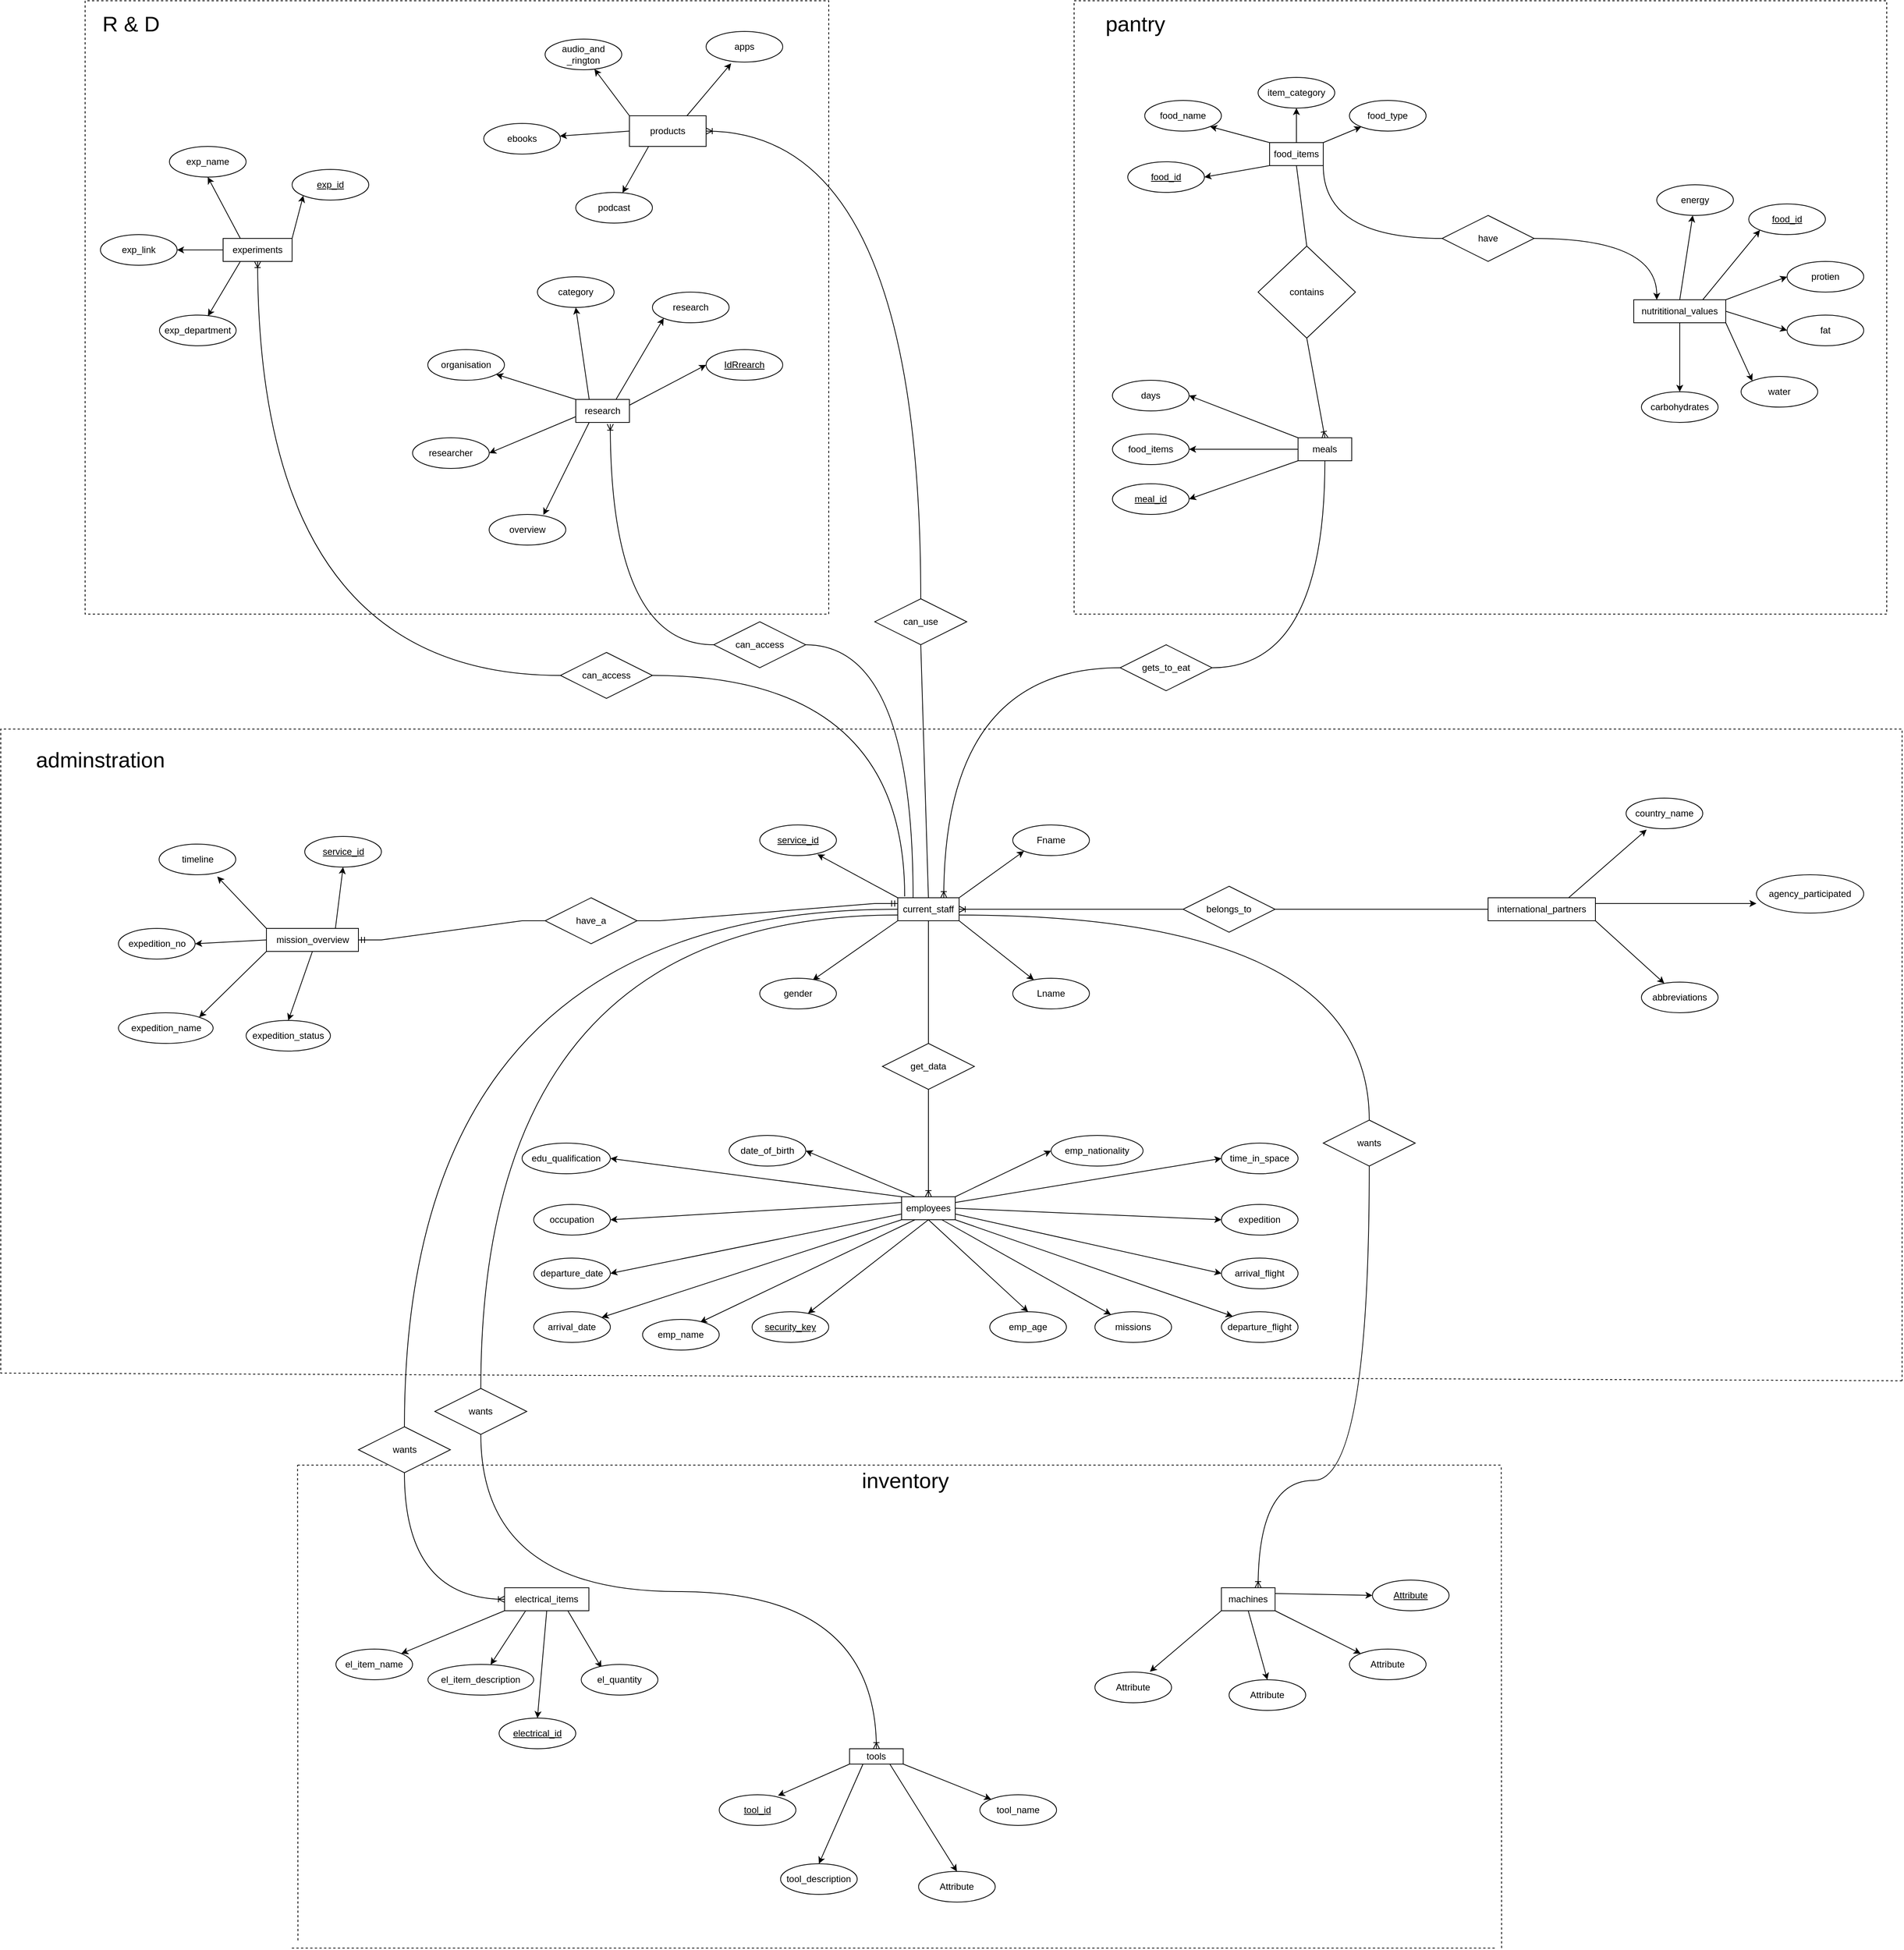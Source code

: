 <mxfile version="15.9.1" type="device" pages="2"><diagram id="Meu-DAE6nR2GunlbHWn6" name="ER"><mxGraphModel dx="1851" dy="1646" grid="1" gridSize="10" guides="1" tooltips="1" connect="1" arrows="1" fold="1" page="1" pageScale="1" pageWidth="850" pageHeight="1100" math="0" shadow="0"><root><mxCell id="0"/><mxCell id="1" parent="0"/><mxCell id="KJuabL0b6Y3K0ui6yHia-2" style="rounded=0;orthogonalLoop=1;jettySize=auto;html=1;exitX=0;exitY=1;exitDx=0;exitDy=0;entryX=1;entryY=0.5;entryDx=0;entryDy=0;" parent="1" source="NBVIMYGqpOCXTa_7i8ly-1" target="FmeqCKFw7_zLsxE-L1jd-34" edge="1"><mxGeometry relative="1" as="geometry"/></mxCell><mxCell id="KJuabL0b6Y3K0ui6yHia-3" style="edgeStyle=none;rounded=0;orthogonalLoop=1;jettySize=auto;html=1;exitX=0;exitY=0;exitDx=0;exitDy=0;entryX=1;entryY=1;entryDx=0;entryDy=0;" parent="1" source="NBVIMYGqpOCXTa_7i8ly-1" target="FmeqCKFw7_zLsxE-L1jd-35" edge="1"><mxGeometry relative="1" as="geometry"/></mxCell><mxCell id="KJuabL0b6Y3K0ui6yHia-4" style="edgeStyle=none;rounded=0;orthogonalLoop=1;jettySize=auto;html=1;exitX=0.5;exitY=0;exitDx=0;exitDy=0;entryX=0.5;entryY=1;entryDx=0;entryDy=0;" parent="1" source="NBVIMYGqpOCXTa_7i8ly-1" target="FmeqCKFw7_zLsxE-L1jd-36" edge="1"><mxGeometry relative="1" as="geometry"/></mxCell><mxCell id="KJuabL0b6Y3K0ui6yHia-5" style="edgeStyle=none;rounded=0;orthogonalLoop=1;jettySize=auto;html=1;exitX=1;exitY=0;exitDx=0;exitDy=0;" parent="1" source="NBVIMYGqpOCXTa_7i8ly-1" target="FmeqCKFw7_zLsxE-L1jd-37" edge="1"><mxGeometry relative="1" as="geometry"/></mxCell><mxCell id="mlIfndM0G27yqFkrXIHG-1" style="edgeStyle=orthogonalEdgeStyle;curved=1;rounded=0;orthogonalLoop=1;jettySize=auto;html=1;exitX=1;exitY=0.5;exitDx=0;exitDy=0;entryX=0.25;entryY=0;entryDx=0;entryDy=0;startArrow=none;" parent="1" source="mlIfndM0G27yqFkrXIHG-2" target="KOh-QxmBEkVCkm1Fh-FR-10" edge="1"><mxGeometry relative="1" as="geometry"/></mxCell><mxCell id="NBVIMYGqpOCXTa_7i8ly-1" value="food_items" style="whiteSpace=wrap;html=1;align=center;" parent="1" vertex="1"><mxGeometry x="1295" y="-565" width="70" height="30" as="geometry"/></mxCell><mxCell id="FmeqCKFw7_zLsxE-L1jd-12" style="rounded=0;orthogonalLoop=1;jettySize=auto;html=1;exitX=0.25;exitY=0;exitDx=0;exitDy=0;entryX=0.5;entryY=1;entryDx=0;entryDy=0;" parent="1" source="KOh-QxmBEkVCkm1Fh-FR-1" target="FmeqCKFw7_zLsxE-L1jd-4" edge="1"><mxGeometry relative="1" as="geometry"/></mxCell><mxCell id="FmeqCKFw7_zLsxE-L1jd-13" style="edgeStyle=none;rounded=0;orthogonalLoop=1;jettySize=auto;html=1;exitX=1;exitY=0;exitDx=0;exitDy=0;entryX=0;entryY=1;entryDx=0;entryDy=0;" parent="1" source="KOh-QxmBEkVCkm1Fh-FR-1" target="FmeqCKFw7_zLsxE-L1jd-2" edge="1"><mxGeometry relative="1" as="geometry"/></mxCell><mxCell id="FmeqCKFw7_zLsxE-L1jd-14" style="edgeStyle=none;rounded=0;orthogonalLoop=1;jettySize=auto;html=1;exitX=0;exitY=0.5;exitDx=0;exitDy=0;entryX=1;entryY=0.5;entryDx=0;entryDy=0;" parent="1" source="KOh-QxmBEkVCkm1Fh-FR-1" target="FmeqCKFw7_zLsxE-L1jd-5" edge="1"><mxGeometry relative="1" as="geometry"/></mxCell><mxCell id="FmeqCKFw7_zLsxE-L1jd-15" style="edgeStyle=none;rounded=0;orthogonalLoop=1;jettySize=auto;html=1;exitX=0.25;exitY=1;exitDx=0;exitDy=0;entryX=0.632;entryY=0.031;entryDx=0;entryDy=0;entryPerimeter=0;" parent="1" source="KOh-QxmBEkVCkm1Fh-FR-1" target="FmeqCKFw7_zLsxE-L1jd-6" edge="1"><mxGeometry relative="1" as="geometry"/></mxCell><mxCell id="KOh-QxmBEkVCkm1Fh-FR-1" value="experiments" style="whiteSpace=wrap;html=1;align=center;" parent="1" vertex="1"><mxGeometry x="-70" y="-440" width="90" height="30" as="geometry"/></mxCell><mxCell id="EpKKMRUaQSe7AEPblxF5-6" style="edgeStyle=none;rounded=0;orthogonalLoop=1;jettySize=auto;html=1;exitX=0.75;exitY=0;exitDx=0;exitDy=0;entryX=0.268;entryY=1.028;entryDx=0;entryDy=0;entryPerimeter=0;fontSize=12;" parent="1" source="KOh-QxmBEkVCkm1Fh-FR-2" target="EpKKMRUaQSe7AEPblxF5-3" edge="1"><mxGeometry relative="1" as="geometry"/></mxCell><mxCell id="EpKKMRUaQSe7AEPblxF5-7" style="edgeStyle=none;rounded=0;orthogonalLoop=1;jettySize=auto;html=1;exitX=1;exitY=1;exitDx=0;exitDy=0;fontSize=12;" parent="1" source="KOh-QxmBEkVCkm1Fh-FR-2" target="EpKKMRUaQSe7AEPblxF5-5" edge="1"><mxGeometry relative="1" as="geometry"/></mxCell><mxCell id="EpKKMRUaQSe7AEPblxF5-8" style="edgeStyle=none;rounded=0;orthogonalLoop=1;jettySize=auto;html=1;exitX=1;exitY=0.25;exitDx=0;exitDy=0;entryX=0;entryY=0.75;entryDx=0;entryDy=0;entryPerimeter=0;fontSize=12;" parent="1" source="KOh-QxmBEkVCkm1Fh-FR-2" target="EpKKMRUaQSe7AEPblxF5-4" edge="1"><mxGeometry relative="1" as="geometry"/></mxCell><mxCell id="KOh-QxmBEkVCkm1Fh-FR-2" value="international_partners" style="whiteSpace=wrap;html=1;align=center;" parent="1" vertex="1"><mxGeometry x="1580" y="420" width="140" height="30" as="geometry"/></mxCell><mxCell id="0EeKKv8ZdjxLqJ-xbIhL-30" style="edgeStyle=none;rounded=0;orthogonalLoop=1;jettySize=auto;html=1;exitX=0;exitY=1;exitDx=0;exitDy=0;entryX=0.766;entryY=0.029;entryDx=0;entryDy=0;entryPerimeter=0;fontSize=12;" parent="1" source="KOh-QxmBEkVCkm1Fh-FR-3" target="0EeKKv8ZdjxLqJ-xbIhL-8" edge="1"><mxGeometry relative="1" as="geometry"/></mxCell><mxCell id="0EeKKv8ZdjxLqJ-xbIhL-31" style="edgeStyle=none;rounded=0;orthogonalLoop=1;jettySize=auto;html=1;exitX=1;exitY=1;exitDx=0;exitDy=0;entryX=0;entryY=0;entryDx=0;entryDy=0;fontSize=12;" parent="1" source="KOh-QxmBEkVCkm1Fh-FR-3" target="0EeKKv8ZdjxLqJ-xbIhL-11" edge="1"><mxGeometry relative="1" as="geometry"/></mxCell><mxCell id="0EeKKv8ZdjxLqJ-xbIhL-32" style="edgeStyle=none;rounded=0;orthogonalLoop=1;jettySize=auto;html=1;exitX=0.25;exitY=1;exitDx=0;exitDy=0;entryX=0.5;entryY=0;entryDx=0;entryDy=0;fontSize=12;" parent="1" source="KOh-QxmBEkVCkm1Fh-FR-3" target="0EeKKv8ZdjxLqJ-xbIhL-9" edge="1"><mxGeometry relative="1" as="geometry"/></mxCell><mxCell id="0EeKKv8ZdjxLqJ-xbIhL-33" style="edgeStyle=none;rounded=0;orthogonalLoop=1;jettySize=auto;html=1;exitX=0.75;exitY=1;exitDx=0;exitDy=0;entryX=0.5;entryY=0;entryDx=0;entryDy=0;fontSize=12;" parent="1" source="KOh-QxmBEkVCkm1Fh-FR-3" target="0EeKKv8ZdjxLqJ-xbIhL-10" edge="1"><mxGeometry relative="1" as="geometry"/></mxCell><mxCell id="KOh-QxmBEkVCkm1Fh-FR-3" value="tools" style="whiteSpace=wrap;html=1;align=center;" parent="1" vertex="1"><mxGeometry x="747.14" y="1530" width="70" height="20" as="geometry"/></mxCell><mxCell id="0EeKKv8ZdjxLqJ-xbIhL-64" style="edgeStyle=none;rounded=0;orthogonalLoop=1;jettySize=auto;html=1;exitX=0;exitY=1;exitDx=0;exitDy=0;fontSize=12;" parent="1" source="KOh-QxmBEkVCkm1Fh-FR-4" target="0EeKKv8ZdjxLqJ-xbIhL-42" edge="1"><mxGeometry relative="1" as="geometry"/></mxCell><mxCell id="0EeKKv8ZdjxLqJ-xbIhL-65" style="edgeStyle=none;rounded=0;orthogonalLoop=1;jettySize=auto;html=1;exitX=0.25;exitY=0;exitDx=0;exitDy=0;entryX=1;entryY=0.5;entryDx=0;entryDy=0;fontSize=12;" parent="1" source="KOh-QxmBEkVCkm1Fh-FR-4" target="0EeKKv8ZdjxLqJ-xbIhL-63" edge="1"><mxGeometry relative="1" as="geometry"/></mxCell><mxCell id="0EeKKv8ZdjxLqJ-xbIhL-66" style="edgeStyle=none;rounded=0;orthogonalLoop=1;jettySize=auto;html=1;exitX=0;exitY=0;exitDx=0;exitDy=0;entryX=1;entryY=0.5;entryDx=0;entryDy=0;fontSize=12;" parent="1" source="KOh-QxmBEkVCkm1Fh-FR-4" target="0EeKKv8ZdjxLqJ-xbIhL-39" edge="1"><mxGeometry relative="1" as="geometry"/></mxCell><mxCell id="0EeKKv8ZdjxLqJ-xbIhL-67" style="edgeStyle=none;rounded=0;orthogonalLoop=1;jettySize=auto;html=1;exitX=0;exitY=0.25;exitDx=0;exitDy=0;entryX=1;entryY=0.5;entryDx=0;entryDy=0;fontSize=12;" parent="1" source="KOh-QxmBEkVCkm1Fh-FR-4" target="0EeKKv8ZdjxLqJ-xbIhL-40" edge="1"><mxGeometry relative="1" as="geometry"/></mxCell><mxCell id="0EeKKv8ZdjxLqJ-xbIhL-68" style="edgeStyle=none;rounded=0;orthogonalLoop=1;jettySize=auto;html=1;exitX=0;exitY=0.75;exitDx=0;exitDy=0;entryX=1;entryY=0.5;entryDx=0;entryDy=0;fontSize=12;" parent="1" source="KOh-QxmBEkVCkm1Fh-FR-4" target="0EeKKv8ZdjxLqJ-xbIhL-41" edge="1"><mxGeometry relative="1" as="geometry"/></mxCell><mxCell id="0EeKKv8ZdjxLqJ-xbIhL-69" style="edgeStyle=none;rounded=0;orthogonalLoop=1;jettySize=auto;html=1;exitX=0.25;exitY=1;exitDx=0;exitDy=0;entryX=0.75;entryY=0.097;entryDx=0;entryDy=0;entryPerimeter=0;fontSize=12;" parent="1" source="KOh-QxmBEkVCkm1Fh-FR-4" target="0EeKKv8ZdjxLqJ-xbIhL-43" edge="1"><mxGeometry relative="1" as="geometry"/></mxCell><mxCell id="0EeKKv8ZdjxLqJ-xbIhL-70" style="edgeStyle=none;rounded=0;orthogonalLoop=1;jettySize=auto;html=1;exitX=0.5;exitY=1;exitDx=0;exitDy=0;fontSize=12;" parent="1" source="KOh-QxmBEkVCkm1Fh-FR-4" target="0EeKKv8ZdjxLqJ-xbIhL-37" edge="1"><mxGeometry relative="1" as="geometry"/></mxCell><mxCell id="0EeKKv8ZdjxLqJ-xbIhL-71" style="edgeStyle=none;rounded=0;orthogonalLoop=1;jettySize=auto;html=1;exitX=0.5;exitY=1;exitDx=0;exitDy=0;entryX=0.5;entryY=0;entryDx=0;entryDy=0;fontSize=12;" parent="1" source="KOh-QxmBEkVCkm1Fh-FR-4" target="0EeKKv8ZdjxLqJ-xbIhL-44" edge="1"><mxGeometry relative="1" as="geometry"/></mxCell><mxCell id="0EeKKv8ZdjxLqJ-xbIhL-74" style="edgeStyle=none;rounded=0;orthogonalLoop=1;jettySize=auto;html=1;exitX=0.75;exitY=1;exitDx=0;exitDy=0;fontSize=12;" parent="1" source="KOh-QxmBEkVCkm1Fh-FR-4" target="0EeKKv8ZdjxLqJ-xbIhL-49" edge="1"><mxGeometry relative="1" as="geometry"/></mxCell><mxCell id="0EeKKv8ZdjxLqJ-xbIhL-75" style="edgeStyle=none;rounded=0;orthogonalLoop=1;jettySize=auto;html=1;exitX=1;exitY=1;exitDx=0;exitDy=0;entryX=0;entryY=0;entryDx=0;entryDy=0;fontSize=12;" parent="1" source="KOh-QxmBEkVCkm1Fh-FR-4" target="0EeKKv8ZdjxLqJ-xbIhL-46" edge="1"><mxGeometry relative="1" as="geometry"/></mxCell><mxCell id="0EeKKv8ZdjxLqJ-xbIhL-76" style="edgeStyle=none;rounded=0;orthogonalLoop=1;jettySize=auto;html=1;exitX=1;exitY=0.75;exitDx=0;exitDy=0;entryX=0;entryY=0.5;entryDx=0;entryDy=0;fontSize=12;" parent="1" source="KOh-QxmBEkVCkm1Fh-FR-4" target="0EeKKv8ZdjxLqJ-xbIhL-45" edge="1"><mxGeometry relative="1" as="geometry"/></mxCell><mxCell id="0EeKKv8ZdjxLqJ-xbIhL-77" style="edgeStyle=none;rounded=0;orthogonalLoop=1;jettySize=auto;html=1;exitX=1;exitY=0.5;exitDx=0;exitDy=0;entryX=0;entryY=0.5;entryDx=0;entryDy=0;fontSize=12;" parent="1" source="KOh-QxmBEkVCkm1Fh-FR-4" target="0EeKKv8ZdjxLqJ-xbIhL-47" edge="1"><mxGeometry relative="1" as="geometry"/></mxCell><mxCell id="0EeKKv8ZdjxLqJ-xbIhL-78" style="edgeStyle=none;rounded=0;orthogonalLoop=1;jettySize=auto;html=1;exitX=1;exitY=0.25;exitDx=0;exitDy=0;entryX=0;entryY=0.5;entryDx=0;entryDy=0;fontSize=12;" parent="1" source="KOh-QxmBEkVCkm1Fh-FR-4" target="0EeKKv8ZdjxLqJ-xbIhL-48" edge="1"><mxGeometry relative="1" as="geometry"/></mxCell><mxCell id="0EeKKv8ZdjxLqJ-xbIhL-79" style="edgeStyle=none;rounded=0;orthogonalLoop=1;jettySize=auto;html=1;exitX=1;exitY=0;exitDx=0;exitDy=0;entryX=0;entryY=0.5;entryDx=0;entryDy=0;fontSize=12;" parent="1" source="KOh-QxmBEkVCkm1Fh-FR-4" target="KJuabL0b6Y3K0ui6yHia-1" edge="1"><mxGeometry relative="1" as="geometry"><mxPoint x="1016.228" y="767.235" as="targetPoint"/></mxGeometry></mxCell><mxCell id="KOh-QxmBEkVCkm1Fh-FR-4" value="employees" style="whiteSpace=wrap;html=1;align=center;" parent="1" vertex="1"><mxGeometry x="815" y="810" width="70" height="30" as="geometry"/></mxCell><mxCell id="FmeqCKFw7_zLsxE-L1jd-16" style="edgeStyle=none;rounded=0;orthogonalLoop=1;jettySize=auto;html=1;exitX=1;exitY=0.25;exitDx=0;exitDy=0;entryX=0;entryY=0.5;entryDx=0;entryDy=0;" parent="1" source="KOh-QxmBEkVCkm1Fh-FR-5" target="FmeqCKFw7_zLsxE-L1jd-1" edge="1"><mxGeometry relative="1" as="geometry"/></mxCell><mxCell id="FmeqCKFw7_zLsxE-L1jd-17" style="edgeStyle=none;rounded=0;orthogonalLoop=1;jettySize=auto;html=1;exitX=0.75;exitY=0;exitDx=0;exitDy=0;entryX=0;entryY=1;entryDx=0;entryDy=0;" parent="1" source="KOh-QxmBEkVCkm1Fh-FR-5" target="FmeqCKFw7_zLsxE-L1jd-7" edge="1"><mxGeometry relative="1" as="geometry"/></mxCell><mxCell id="FmeqCKFw7_zLsxE-L1jd-18" style="edgeStyle=none;rounded=0;orthogonalLoop=1;jettySize=auto;html=1;exitX=0;exitY=0;exitDx=0;exitDy=0;" parent="1" source="KOh-QxmBEkVCkm1Fh-FR-5" target="FmeqCKFw7_zLsxE-L1jd-9" edge="1"><mxGeometry relative="1" as="geometry"/></mxCell><mxCell id="FmeqCKFw7_zLsxE-L1jd-19" style="edgeStyle=none;rounded=0;orthogonalLoop=1;jettySize=auto;html=1;exitX=0.25;exitY=0;exitDx=0;exitDy=0;entryX=0.5;entryY=1;entryDx=0;entryDy=0;" parent="1" source="KOh-QxmBEkVCkm1Fh-FR-5" target="FmeqCKFw7_zLsxE-L1jd-8" edge="1"><mxGeometry relative="1" as="geometry"/></mxCell><mxCell id="FmeqCKFw7_zLsxE-L1jd-20" style="edgeStyle=none;rounded=0;orthogonalLoop=1;jettySize=auto;html=1;exitX=0;exitY=0.75;exitDx=0;exitDy=0;entryX=1;entryY=0.5;entryDx=0;entryDy=0;" parent="1" source="KOh-QxmBEkVCkm1Fh-FR-5" target="FmeqCKFw7_zLsxE-L1jd-10" edge="1"><mxGeometry relative="1" as="geometry"/></mxCell><mxCell id="FmeqCKFw7_zLsxE-L1jd-21" style="edgeStyle=none;rounded=0;orthogonalLoop=1;jettySize=auto;html=1;exitX=0.25;exitY=1;exitDx=0;exitDy=0;entryX=0.708;entryY=0.016;entryDx=0;entryDy=0;entryPerimeter=0;" parent="1" source="KOh-QxmBEkVCkm1Fh-FR-5" target="FmeqCKFw7_zLsxE-L1jd-11" edge="1"><mxGeometry relative="1" as="geometry"/></mxCell><mxCell id="KOh-QxmBEkVCkm1Fh-FR-5" value="research" style="whiteSpace=wrap;html=1;align=center;" parent="1" vertex="1"><mxGeometry x="390" y="-230" width="70" height="30" as="geometry"/></mxCell><mxCell id="0EeKKv8ZdjxLqJ-xbIhL-20" style="rounded=0;orthogonalLoop=1;jettySize=auto;html=1;exitX=0.25;exitY=1;exitDx=0;exitDy=0;fontSize=12;" parent="1" source="KOh-QxmBEkVCkm1Fh-FR-6" target="0EeKKv8ZdjxLqJ-xbIhL-14" edge="1"><mxGeometry relative="1" as="geometry"/></mxCell><mxCell id="0EeKKv8ZdjxLqJ-xbIhL-21" style="edgeStyle=none;rounded=0;orthogonalLoop=1;jettySize=auto;html=1;exitX=0.75;exitY=1;exitDx=0;exitDy=0;entryX=0.264;entryY=0.108;entryDx=0;entryDy=0;entryPerimeter=0;fontSize=12;" parent="1" source="KOh-QxmBEkVCkm1Fh-FR-6" target="0EeKKv8ZdjxLqJ-xbIhL-15" edge="1"><mxGeometry relative="1" as="geometry"/></mxCell><mxCell id="0EeKKv8ZdjxLqJ-xbIhL-22" style="edgeStyle=none;rounded=0;orthogonalLoop=1;jettySize=auto;html=1;exitX=0;exitY=1;exitDx=0;exitDy=0;entryX=1;entryY=0;entryDx=0;entryDy=0;fontSize=12;" parent="1" source="KOh-QxmBEkVCkm1Fh-FR-6" target="0EeKKv8ZdjxLqJ-xbIhL-13" edge="1"><mxGeometry relative="1" as="geometry"/></mxCell><mxCell id="0EeKKv8ZdjxLqJ-xbIhL-24" style="edgeStyle=none;rounded=0;orthogonalLoop=1;jettySize=auto;html=1;exitX=0.5;exitY=1;exitDx=0;exitDy=0;entryX=0.5;entryY=0;entryDx=0;entryDy=0;fontSize=12;" parent="1" source="KOh-QxmBEkVCkm1Fh-FR-6" target="0EeKKv8ZdjxLqJ-xbIhL-12" edge="1"><mxGeometry relative="1" as="geometry"/></mxCell><mxCell id="KOh-QxmBEkVCkm1Fh-FR-6" value="electrical_items" style="whiteSpace=wrap;html=1;align=center;" parent="1" vertex="1"><mxGeometry x="297.14" y="1320" width="110" height="30" as="geometry"/></mxCell><mxCell id="0EeKKv8ZdjxLqJ-xbIhL-80" style="edgeStyle=none;rounded=0;orthogonalLoop=1;jettySize=auto;html=1;exitX=0;exitY=0;exitDx=0;exitDy=0;entryX=0.753;entryY=0.959;entryDx=0;entryDy=0;entryPerimeter=0;fontSize=12;" parent="1" source="KOh-QxmBEkVCkm1Fh-FR-7" target="0EeKKv8ZdjxLqJ-xbIhL-53" edge="1"><mxGeometry relative="1" as="geometry"/></mxCell><mxCell id="0EeKKv8ZdjxLqJ-xbIhL-81" style="edgeStyle=none;rounded=0;orthogonalLoop=1;jettySize=auto;html=1;exitX=0;exitY=1;exitDx=0;exitDy=0;entryX=0.691;entryY=0.063;entryDx=0;entryDy=0;entryPerimeter=0;fontSize=12;" parent="1" source="KOh-QxmBEkVCkm1Fh-FR-7" target="0EeKKv8ZdjxLqJ-xbIhL-56" edge="1"><mxGeometry relative="1" as="geometry"/></mxCell><mxCell id="0EeKKv8ZdjxLqJ-xbIhL-82" style="edgeStyle=none;rounded=0;orthogonalLoop=1;jettySize=auto;html=1;exitX=1;exitY=1;exitDx=0;exitDy=0;fontSize=12;" parent="1" source="KOh-QxmBEkVCkm1Fh-FR-7" target="0EeKKv8ZdjxLqJ-xbIhL-55" edge="1"><mxGeometry relative="1" as="geometry"/></mxCell><mxCell id="0EeKKv8ZdjxLqJ-xbIhL-83" style="edgeStyle=none;rounded=0;orthogonalLoop=1;jettySize=auto;html=1;exitX=1;exitY=0;exitDx=0;exitDy=0;entryX=0;entryY=1;entryDx=0;entryDy=0;fontSize=12;" parent="1" source="KOh-QxmBEkVCkm1Fh-FR-7" target="0EeKKv8ZdjxLqJ-xbIhL-54" edge="1"><mxGeometry relative="1" as="geometry"/></mxCell><mxCell id="KOh-QxmBEkVCkm1Fh-FR-7" value="current_staff" style="whiteSpace=wrap;html=1;align=center;" parent="1" vertex="1"><mxGeometry x="810" y="420" width="80" height="30" as="geometry"/></mxCell><mxCell id="0EeKKv8ZdjxLqJ-xbIhL-25" style="edgeStyle=none;rounded=0;orthogonalLoop=1;jettySize=auto;html=1;exitX=0;exitY=1;exitDx=0;exitDy=0;entryX=0.717;entryY=-0.014;entryDx=0;entryDy=0;entryPerimeter=0;fontSize=12;" parent="1" source="KOh-QxmBEkVCkm1Fh-FR-8" target="0EeKKv8ZdjxLqJ-xbIhL-19" edge="1"><mxGeometry relative="1" as="geometry"/></mxCell><mxCell id="0EeKKv8ZdjxLqJ-xbIhL-27" style="edgeStyle=none;rounded=0;orthogonalLoop=1;jettySize=auto;html=1;exitX=0.5;exitY=1;exitDx=0;exitDy=0;entryX=0.5;entryY=0;entryDx=0;entryDy=0;fontSize=12;" parent="1" source="KOh-QxmBEkVCkm1Fh-FR-8" target="0EeKKv8ZdjxLqJ-xbIhL-18" edge="1"><mxGeometry relative="1" as="geometry"/></mxCell><mxCell id="0EeKKv8ZdjxLqJ-xbIhL-28" style="edgeStyle=none;rounded=0;orthogonalLoop=1;jettySize=auto;html=1;exitX=1;exitY=1;exitDx=0;exitDy=0;entryX=0;entryY=0;entryDx=0;entryDy=0;fontSize=12;" parent="1" source="KOh-QxmBEkVCkm1Fh-FR-8" target="0EeKKv8ZdjxLqJ-xbIhL-17" edge="1"><mxGeometry relative="1" as="geometry"/></mxCell><mxCell id="0EeKKv8ZdjxLqJ-xbIhL-29" style="edgeStyle=none;rounded=0;orthogonalLoop=1;jettySize=auto;html=1;exitX=1;exitY=0.25;exitDx=0;exitDy=0;entryX=0;entryY=0.5;entryDx=0;entryDy=0;fontSize=12;" parent="1" source="KOh-QxmBEkVCkm1Fh-FR-8" target="0EeKKv8ZdjxLqJ-xbIhL-16" edge="1"><mxGeometry relative="1" as="geometry"/></mxCell><mxCell id="KOh-QxmBEkVCkm1Fh-FR-8" value="machines" style="whiteSpace=wrap;html=1;align=center;" parent="1" vertex="1"><mxGeometry x="1232.14" y="1320" width="70" height="30" as="geometry"/></mxCell><mxCell id="FmeqCKFw7_zLsxE-L1jd-42" style="edgeStyle=none;rounded=0;orthogonalLoop=1;jettySize=auto;html=1;exitX=0.5;exitY=0;exitDx=0;exitDy=0;" parent="1" source="KOh-QxmBEkVCkm1Fh-FR-10" target="FmeqCKFw7_zLsxE-L1jd-24" edge="1"><mxGeometry relative="1" as="geometry"/></mxCell><mxCell id="FmeqCKFw7_zLsxE-L1jd-43" style="edgeStyle=none;rounded=0;orthogonalLoop=1;jettySize=auto;html=1;exitX=0.75;exitY=0;exitDx=0;exitDy=0;entryX=0;entryY=1;entryDx=0;entryDy=0;" parent="1" source="KOh-QxmBEkVCkm1Fh-FR-10" target="FmeqCKFw7_zLsxE-L1jd-22" edge="1"><mxGeometry relative="1" as="geometry"/></mxCell><mxCell id="FmeqCKFw7_zLsxE-L1jd-44" style="edgeStyle=none;rounded=0;orthogonalLoop=1;jettySize=auto;html=1;exitX=1;exitY=0;exitDx=0;exitDy=0;entryX=0;entryY=0.5;entryDx=0;entryDy=0;" parent="1" source="KOh-QxmBEkVCkm1Fh-FR-10" target="FmeqCKFw7_zLsxE-L1jd-23" edge="1"><mxGeometry relative="1" as="geometry"/></mxCell><mxCell id="FmeqCKFw7_zLsxE-L1jd-45" style="edgeStyle=none;rounded=0;orthogonalLoop=1;jettySize=auto;html=1;entryX=0;entryY=0.5;entryDx=0;entryDy=0;exitX=1;exitY=0.5;exitDx=0;exitDy=0;" parent="1" source="KOh-QxmBEkVCkm1Fh-FR-10" target="FmeqCKFw7_zLsxE-L1jd-25" edge="1"><mxGeometry relative="1" as="geometry"><mxPoint x="1850" y="-330" as="sourcePoint"/></mxGeometry></mxCell><mxCell id="FmeqCKFw7_zLsxE-L1jd-47" style="edgeStyle=none;rounded=0;orthogonalLoop=1;jettySize=auto;html=1;exitX=1;exitY=1;exitDx=0;exitDy=0;entryX=0;entryY=0;entryDx=0;entryDy=0;" parent="1" source="KOh-QxmBEkVCkm1Fh-FR-10" target="FmeqCKFw7_zLsxE-L1jd-26" edge="1"><mxGeometry relative="1" as="geometry"/></mxCell><mxCell id="FmeqCKFw7_zLsxE-L1jd-48" style="edgeStyle=none;rounded=0;orthogonalLoop=1;jettySize=auto;html=1;exitX=0.5;exitY=1;exitDx=0;exitDy=0;entryX=0.5;entryY=0;entryDx=0;entryDy=0;" parent="1" source="KOh-QxmBEkVCkm1Fh-FR-10" target="FmeqCKFw7_zLsxE-L1jd-27" edge="1"><mxGeometry relative="1" as="geometry"/></mxCell><mxCell id="KOh-QxmBEkVCkm1Fh-FR-10" value="nutrititional_values" style="whiteSpace=wrap;html=1;align=center;" parent="1" vertex="1"><mxGeometry x="1770.0" y="-360" width="120" height="30" as="geometry"/></mxCell><mxCell id="FmeqCKFw7_zLsxE-L1jd-38" style="edgeStyle=none;rounded=0;orthogonalLoop=1;jettySize=auto;html=1;entryX=1;entryY=0.5;entryDx=0;entryDy=0;exitX=0;exitY=0;exitDx=0;exitDy=0;" parent="1" source="KOh-QxmBEkVCkm1Fh-FR-11" target="FmeqCKFw7_zLsxE-L1jd-33" edge="1"><mxGeometry relative="1" as="geometry"><mxPoint x="1240" y="-165" as="sourcePoint"/></mxGeometry></mxCell><mxCell id="FmeqCKFw7_zLsxE-L1jd-39" style="edgeStyle=none;rounded=0;orthogonalLoop=1;jettySize=auto;html=1;exitX=0;exitY=1;exitDx=0;exitDy=0;entryX=1;entryY=0.5;entryDx=0;entryDy=0;" parent="1" source="KOh-QxmBEkVCkm1Fh-FR-11" target="FmeqCKFw7_zLsxE-L1jd-31" edge="1"><mxGeometry relative="1" as="geometry"/></mxCell><mxCell id="FmeqCKFw7_zLsxE-L1jd-40" style="edgeStyle=none;rounded=0;orthogonalLoop=1;jettySize=auto;html=1;exitX=0;exitY=0.5;exitDx=0;exitDy=0;entryX=1;entryY=0.5;entryDx=0;entryDy=0;" parent="1" source="KOh-QxmBEkVCkm1Fh-FR-11" target="FmeqCKFw7_zLsxE-L1jd-32" edge="1"><mxGeometry relative="1" as="geometry"/></mxCell><mxCell id="KOh-QxmBEkVCkm1Fh-FR-11" value="meals" style="whiteSpace=wrap;html=1;align=center;" parent="1" vertex="1"><mxGeometry x="1332.14" y="-180" width="70" height="30" as="geometry"/></mxCell><mxCell id="0EeKKv8ZdjxLqJ-xbIhL-3" value="" style="endArrow=none;dashed=1;html=1;rounded=0;" parent="1" edge="1"><mxGeometry width="50" height="50" relative="1" as="geometry"><mxPoint x="27.14" y="1160" as="sourcePoint"/><mxPoint x="1597.14" y="1160" as="targetPoint"/></mxGeometry></mxCell><mxCell id="0EeKKv8ZdjxLqJ-xbIhL-4" value="" style="endArrow=none;dashed=1;html=1;rounded=0;" parent="1" edge="1"><mxGeometry width="50" height="50" relative="1" as="geometry"><mxPoint x="27.64" y="1780" as="sourcePoint"/><mxPoint x="27.14" y="1160" as="targetPoint"/></mxGeometry></mxCell><mxCell id="0EeKKv8ZdjxLqJ-xbIhL-5" value="" style="endArrow=none;dashed=1;html=1;rounded=0;" parent="1" edge="1"><mxGeometry width="50" height="50" relative="1" as="geometry"><mxPoint x="19.64" y="1790" as="sourcePoint"/><mxPoint x="1589.64" y="1790" as="targetPoint"/></mxGeometry></mxCell><mxCell id="0EeKKv8ZdjxLqJ-xbIhL-6" value="" style="endArrow=none;dashed=1;html=1;rounded=0;" parent="1" edge="1"><mxGeometry width="50" height="50" relative="1" as="geometry"><mxPoint x="1597.64" y="1790" as="sourcePoint"/><mxPoint x="1597.14" y="1160" as="targetPoint"/></mxGeometry></mxCell><mxCell id="0EeKKv8ZdjxLqJ-xbIhL-8" value="tool_id" style="ellipse;whiteSpace=wrap;html=1;align=center;fontStyle=4;fontSize=12;" parent="1" vertex="1"><mxGeometry x="577.14" y="1590" width="100" height="40" as="geometry"/></mxCell><mxCell id="0EeKKv8ZdjxLqJ-xbIhL-9" value="tool_description" style="ellipse;whiteSpace=wrap;html=1;align=center;fontSize=12;" parent="1" vertex="1"><mxGeometry x="657.14" y="1680" width="100" height="40" as="geometry"/></mxCell><mxCell id="0EeKKv8ZdjxLqJ-xbIhL-10" value="Attribute" style="ellipse;whiteSpace=wrap;html=1;align=center;fontSize=12;" parent="1" vertex="1"><mxGeometry x="837.14" y="1690" width="100" height="40" as="geometry"/></mxCell><mxCell id="0EeKKv8ZdjxLqJ-xbIhL-11" value="tool_name" style="ellipse;whiteSpace=wrap;html=1;align=center;fontSize=12;" parent="1" vertex="1"><mxGeometry x="917.14" y="1590" width="100" height="40" as="geometry"/></mxCell><mxCell id="0EeKKv8ZdjxLqJ-xbIhL-12" value="electrical_id" style="ellipse;whiteSpace=wrap;html=1;align=center;fontStyle=4;fontSize=12;" parent="1" vertex="1"><mxGeometry x="290" y="1490" width="100" height="40" as="geometry"/></mxCell><mxCell id="0EeKKv8ZdjxLqJ-xbIhL-13" value="el_item_name" style="ellipse;whiteSpace=wrap;html=1;align=center;fontSize=12;" parent="1" vertex="1"><mxGeometry x="77.14" y="1400" width="100" height="40" as="geometry"/></mxCell><mxCell id="0EeKKv8ZdjxLqJ-xbIhL-14" value="el_item_description" style="ellipse;whiteSpace=wrap;html=1;align=center;fontSize=12;" parent="1" vertex="1"><mxGeometry x="197.14" y="1420" width="138" height="40" as="geometry"/></mxCell><mxCell id="0EeKKv8ZdjxLqJ-xbIhL-15" value="el_quantity" style="ellipse;whiteSpace=wrap;html=1;align=center;fontSize=12;" parent="1" vertex="1"><mxGeometry x="397.14" y="1420" width="100" height="40" as="geometry"/></mxCell><mxCell id="0EeKKv8ZdjxLqJ-xbIhL-16" value="Attribute" style="ellipse;whiteSpace=wrap;html=1;align=center;fontStyle=4;fontSize=12;" parent="1" vertex="1"><mxGeometry x="1429.14" y="1310" width="100" height="40" as="geometry"/></mxCell><mxCell id="0EeKKv8ZdjxLqJ-xbIhL-17" value="Attribute" style="ellipse;whiteSpace=wrap;html=1;align=center;fontSize=12;" parent="1" vertex="1"><mxGeometry x="1399.14" y="1400" width="100" height="40" as="geometry"/></mxCell><mxCell id="0EeKKv8ZdjxLqJ-xbIhL-18" value="Attribute" style="ellipse;whiteSpace=wrap;html=1;align=center;fontSize=12;" parent="1" vertex="1"><mxGeometry x="1242.14" y="1440" width="100" height="40" as="geometry"/></mxCell><mxCell id="0EeKKv8ZdjxLqJ-xbIhL-19" value="Attribute" style="ellipse;whiteSpace=wrap;html=1;align=center;fontSize=12;" parent="1" vertex="1"><mxGeometry x="1067.14" y="1430" width="100" height="40" as="geometry"/></mxCell><mxCell id="0EeKKv8ZdjxLqJ-xbIhL-34" value="" style="endArrow=none;dashed=1;html=1;rounded=0;fontSize=12;" parent="1" edge="1"><mxGeometry width="50" height="50" relative="1" as="geometry"><mxPoint x="2120" y="1050" as="sourcePoint"/><mxPoint x="2120" y="1050" as="targetPoint"/><Array as="points"><mxPoint x="-360" y="1040"/><mxPoint x="-360" y="200"/><mxPoint x="2120" y="200"/></Array></mxGeometry></mxCell><mxCell id="0EeKKv8ZdjxLqJ-xbIhL-36" value="adminstration" style="text;html=1;strokeColor=none;fillColor=none;align=center;verticalAlign=middle;whiteSpace=wrap;rounded=0;fontSize=28;" parent="1" vertex="1"><mxGeometry x="-350" y="210" width="240" height="60" as="geometry"/></mxCell><mxCell id="0EeKKv8ZdjxLqJ-xbIhL-37" value="security_key" style="ellipse;whiteSpace=wrap;html=1;align=center;fontStyle=4;fontSize=12;" parent="1" vertex="1"><mxGeometry x="620" y="960" width="100" height="40" as="geometry"/></mxCell><mxCell id="0EeKKv8ZdjxLqJ-xbIhL-39" value="edu_qualification" style="ellipse;whiteSpace=wrap;html=1;align=center;fontSize=12;" parent="1" vertex="1"><mxGeometry x="320" y="740" width="115.14" height="40" as="geometry"/></mxCell><mxCell id="0EeKKv8ZdjxLqJ-xbIhL-40" value="occupation" style="ellipse;whiteSpace=wrap;html=1;align=center;fontSize=12;" parent="1" vertex="1"><mxGeometry x="335.14" y="820" width="100" height="40" as="geometry"/></mxCell><mxCell id="0EeKKv8ZdjxLqJ-xbIhL-41" value="departure_date" style="ellipse;whiteSpace=wrap;html=1;align=center;fontSize=12;" parent="1" vertex="1"><mxGeometry x="335.14" y="890" width="100" height="40" as="geometry"/></mxCell><mxCell id="0EeKKv8ZdjxLqJ-xbIhL-42" value="arrival_date" style="ellipse;whiteSpace=wrap;html=1;align=center;fontSize=12;" parent="1" vertex="1"><mxGeometry x="335.14" y="960" width="100" height="40" as="geometry"/></mxCell><mxCell id="0EeKKv8ZdjxLqJ-xbIhL-43" value="emp_name" style="ellipse;whiteSpace=wrap;html=1;align=center;fontSize=12;" parent="1" vertex="1"><mxGeometry x="477.14" y="970" width="100" height="40" as="geometry"/></mxCell><mxCell id="0EeKKv8ZdjxLqJ-xbIhL-44" value="emp_age" style="ellipse;whiteSpace=wrap;html=1;align=center;fontSize=12;" parent="1" vertex="1"><mxGeometry x="930" y="960" width="100" height="40" as="geometry"/></mxCell><mxCell id="0EeKKv8ZdjxLqJ-xbIhL-45" value="arrival_flight" style="ellipse;whiteSpace=wrap;html=1;align=center;fontSize=12;" parent="1" vertex="1"><mxGeometry x="1232.14" y="890" width="100" height="40" as="geometry"/></mxCell><mxCell id="0EeKKv8ZdjxLqJ-xbIhL-46" value="departure_flight" style="ellipse;whiteSpace=wrap;html=1;align=center;fontSize=12;" parent="1" vertex="1"><mxGeometry x="1232.14" y="960" width="100" height="40" as="geometry"/></mxCell><mxCell id="0EeKKv8ZdjxLqJ-xbIhL-47" value="expedition" style="ellipse;whiteSpace=wrap;html=1;align=center;fontSize=12;" parent="1" vertex="1"><mxGeometry x="1232.14" y="820" width="100" height="40" as="geometry"/></mxCell><mxCell id="0EeKKv8ZdjxLqJ-xbIhL-48" value="time_in_space" style="ellipse;whiteSpace=wrap;html=1;align=center;fontSize=12;" parent="1" vertex="1"><mxGeometry x="1232.14" y="740" width="100" height="40" as="geometry"/></mxCell><mxCell id="0EeKKv8ZdjxLqJ-xbIhL-49" value="missions" style="ellipse;whiteSpace=wrap;html=1;align=center;fontSize=12;" parent="1" vertex="1"><mxGeometry x="1067.14" y="960" width="100" height="40" as="geometry"/></mxCell><mxCell id="0EeKKv8ZdjxLqJ-xbIhL-53" value="service_id" style="ellipse;whiteSpace=wrap;html=1;align=center;fontStyle=4;fontSize=12;" parent="1" vertex="1"><mxGeometry x="630" y="325" width="100" height="40" as="geometry"/></mxCell><mxCell id="0EeKKv8ZdjxLqJ-xbIhL-54" value="Fname" style="ellipse;whiteSpace=wrap;html=1;align=center;fontSize=12;" parent="1" vertex="1"><mxGeometry x="960" y="325" width="100" height="40" as="geometry"/></mxCell><mxCell id="0EeKKv8ZdjxLqJ-xbIhL-55" value="Lname" style="ellipse;whiteSpace=wrap;html=1;align=center;fontSize=12;" parent="1" vertex="1"><mxGeometry x="960" y="525" width="100" height="40" as="geometry"/></mxCell><mxCell id="0EeKKv8ZdjxLqJ-xbIhL-56" value="gender" style="ellipse;whiteSpace=wrap;html=1;align=center;fontSize=12;" parent="1" vertex="1"><mxGeometry x="630" y="525" width="100" height="40" as="geometry"/></mxCell><mxCell id="0EeKKv8ZdjxLqJ-xbIhL-84" style="edgeStyle=none;rounded=0;orthogonalLoop=1;jettySize=auto;html=1;exitX=0;exitY=1;exitDx=0;exitDy=0;entryX=1;entryY=0;entryDx=0;entryDy=0;fontSize=12;" parent="1" source="0EeKKv8ZdjxLqJ-xbIhL-57" target="0EeKKv8ZdjxLqJ-xbIhL-61" edge="1"><mxGeometry relative="1" as="geometry"/></mxCell><mxCell id="0EeKKv8ZdjxLqJ-xbIhL-85" style="edgeStyle=none;rounded=0;orthogonalLoop=1;jettySize=auto;html=1;exitX=0;exitY=0.5;exitDx=0;exitDy=0;entryX=1;entryY=0.5;entryDx=0;entryDy=0;fontSize=12;" parent="1" source="0EeKKv8ZdjxLqJ-xbIhL-57" target="0EeKKv8ZdjxLqJ-xbIhL-60" edge="1"><mxGeometry relative="1" as="geometry"/></mxCell><mxCell id="0EeKKv8ZdjxLqJ-xbIhL-86" style="edgeStyle=none;rounded=0;orthogonalLoop=1;jettySize=auto;html=1;exitX=0;exitY=0;exitDx=0;exitDy=0;entryX=0.759;entryY=1.058;entryDx=0;entryDy=0;entryPerimeter=0;fontSize=12;" parent="1" source="0EeKKv8ZdjxLqJ-xbIhL-57" target="0EeKKv8ZdjxLqJ-xbIhL-59" edge="1"><mxGeometry relative="1" as="geometry"/></mxCell><mxCell id="0EeKKv8ZdjxLqJ-xbIhL-87" style="edgeStyle=none;rounded=0;orthogonalLoop=1;jettySize=auto;html=1;exitX=0.75;exitY=0;exitDx=0;exitDy=0;entryX=0.5;entryY=1;entryDx=0;entryDy=0;fontSize=12;" parent="1" source="0EeKKv8ZdjxLqJ-xbIhL-57" target="0EeKKv8ZdjxLqJ-xbIhL-58" edge="1"><mxGeometry relative="1" as="geometry"/></mxCell><mxCell id="KJuabL0b6Y3K0ui6yHia-7" style="edgeStyle=none;rounded=0;orthogonalLoop=1;jettySize=auto;html=1;exitX=0.5;exitY=1;exitDx=0;exitDy=0;entryX=0.5;entryY=0;entryDx=0;entryDy=0;" parent="1" source="0EeKKv8ZdjxLqJ-xbIhL-57" target="KJuabL0b6Y3K0ui6yHia-6" edge="1"><mxGeometry relative="1" as="geometry"/></mxCell><mxCell id="0EeKKv8ZdjxLqJ-xbIhL-57" value="mission_overview" style="whiteSpace=wrap;html=1;align=center;fontSize=12;" parent="1" vertex="1"><mxGeometry x="-13.5" y="460" width="120" height="30" as="geometry"/></mxCell><mxCell id="0EeKKv8ZdjxLqJ-xbIhL-58" value="service_id" style="ellipse;whiteSpace=wrap;html=1;align=center;fontStyle=4;fontSize=12;" parent="1" vertex="1"><mxGeometry x="36.5" y="340" width="100" height="40" as="geometry"/></mxCell><mxCell id="0EeKKv8ZdjxLqJ-xbIhL-59" value="timeline" style="ellipse;whiteSpace=wrap;html=1;align=center;fontSize=12;" parent="1" vertex="1"><mxGeometry x="-153.5" y="350" width="100" height="40" as="geometry"/></mxCell><mxCell id="0EeKKv8ZdjxLqJ-xbIhL-60" value="expedition_no" style="ellipse;whiteSpace=wrap;html=1;align=center;fontSize=12;" parent="1" vertex="1"><mxGeometry x="-206.5" y="460" width="100" height="40" as="geometry"/></mxCell><mxCell id="0EeKKv8ZdjxLqJ-xbIhL-61" value="expedition_name" style="ellipse;whiteSpace=wrap;html=1;align=center;fontSize=12;" parent="1" vertex="1"><mxGeometry x="-206.5" y="570" width="123.5" height="40" as="geometry"/></mxCell><mxCell id="0EeKKv8ZdjxLqJ-xbIhL-63" value="date_of_birth" style="ellipse;whiteSpace=wrap;html=1;align=center;fontSize=12;" parent="1" vertex="1"><mxGeometry x="590" y="730" width="100" height="40" as="geometry"/></mxCell><mxCell id="0EeKKv8ZdjxLqJ-xbIhL-88" value="" style="endArrow=none;dashed=1;html=1;rounded=0;fontSize=12;" parent="1" edge="1"><mxGeometry width="50" height="50" relative="1" as="geometry"><mxPoint x="2100" y="50" as="sourcePoint"/><mxPoint x="2100" y="50" as="targetPoint"/><Array as="points"><mxPoint x="1040" y="50"/><mxPoint x="1040" y="-750"/><mxPoint x="2100" y="-750"/></Array></mxGeometry></mxCell><mxCell id="0EeKKv8ZdjxLqJ-xbIhL-92" value="" style="endArrow=none;dashed=1;html=1;rounded=0;fontSize=12;" parent="1" edge="1"><mxGeometry width="50" height="50" relative="1" as="geometry"><mxPoint x="720" y="50" as="sourcePoint"/><mxPoint x="720" y="50" as="targetPoint"/><Array as="points"><mxPoint x="720" y="-750"/><mxPoint x="-250" y="-750"/><mxPoint x="-250" y="50"/></Array></mxGeometry></mxCell><mxCell id="f-vcNl_yeeNqs0pBfUl4-1" value="R &amp;amp; D" style="text;html=1;strokeColor=none;fillColor=none;align=center;verticalAlign=middle;whiteSpace=wrap;rounded=0;fontSize=28;" parent="1" vertex="1"><mxGeometry x="-240" y="-740" width="100" height="40" as="geometry"/></mxCell><mxCell id="f-vcNl_yeeNqs0pBfUl4-3" value="pantry" style="text;html=1;strokeColor=none;fillColor=none;align=center;verticalAlign=middle;whiteSpace=wrap;rounded=0;fontSize=28;" parent="1" vertex="1"><mxGeometry x="1040" y="-750" width="160" height="60" as="geometry"/></mxCell><mxCell id="EpKKMRUaQSe7AEPblxF5-3" value="country_name" style="ellipse;whiteSpace=wrap;html=1;align=center;fontSize=12;" parent="1" vertex="1"><mxGeometry x="1760" y="290" width="100" height="40" as="geometry"/></mxCell><mxCell id="EpKKMRUaQSe7AEPblxF5-4" value="agency_participated" style="ellipse;whiteSpace=wrap;html=1;align=center;fontSize=12;" parent="1" vertex="1"><mxGeometry x="1930" y="390" width="140" height="50" as="geometry"/></mxCell><mxCell id="EpKKMRUaQSe7AEPblxF5-5" value="abbreviations" style="ellipse;whiteSpace=wrap;html=1;align=center;fontSize=12;" parent="1" vertex="1"><mxGeometry x="1780" y="530" width="100" height="40" as="geometry"/></mxCell><mxCell id="FmeqCKFw7_zLsxE-L1jd-1" value="IdRrearch" style="ellipse;whiteSpace=wrap;html=1;align=center;fontStyle=4;" parent="1" vertex="1"><mxGeometry x="560" y="-295" width="100" height="40" as="geometry"/></mxCell><mxCell id="FmeqCKFw7_zLsxE-L1jd-2" value="exp_id" style="ellipse;whiteSpace=wrap;html=1;align=center;fontStyle=4;" parent="1" vertex="1"><mxGeometry x="20" y="-530" width="100" height="40" as="geometry"/></mxCell><mxCell id="FmeqCKFw7_zLsxE-L1jd-4" value="exp_name" style="ellipse;whiteSpace=wrap;html=1;align=center;" parent="1" vertex="1"><mxGeometry x="-140" y="-560" width="100" height="40" as="geometry"/></mxCell><mxCell id="FmeqCKFw7_zLsxE-L1jd-5" value="exp_link" style="ellipse;whiteSpace=wrap;html=1;align=center;" parent="1" vertex="1"><mxGeometry x="-230" y="-445" width="100" height="40" as="geometry"/></mxCell><mxCell id="FmeqCKFw7_zLsxE-L1jd-6" value="exp_department" style="ellipse;whiteSpace=wrap;html=1;align=center;" parent="1" vertex="1"><mxGeometry x="-153" y="-340" width="100" height="40" as="geometry"/></mxCell><mxCell id="FmeqCKFw7_zLsxE-L1jd-7" value="research" style="ellipse;whiteSpace=wrap;html=1;align=center;" parent="1" vertex="1"><mxGeometry x="490" y="-370" width="100" height="40" as="geometry"/></mxCell><mxCell id="FmeqCKFw7_zLsxE-L1jd-8" value="category" style="ellipse;whiteSpace=wrap;html=1;align=center;" parent="1" vertex="1"><mxGeometry x="340" y="-390" width="100" height="40" as="geometry"/></mxCell><mxCell id="FmeqCKFw7_zLsxE-L1jd-9" value="organisation" style="ellipse;whiteSpace=wrap;html=1;align=center;" parent="1" vertex="1"><mxGeometry x="197" y="-295" width="100" height="40" as="geometry"/></mxCell><mxCell id="FmeqCKFw7_zLsxE-L1jd-10" value="researcher" style="ellipse;whiteSpace=wrap;html=1;align=center;" parent="1" vertex="1"><mxGeometry x="177.14" y="-180" width="100" height="40" as="geometry"/></mxCell><mxCell id="FmeqCKFw7_zLsxE-L1jd-11" value="overview" style="ellipse;whiteSpace=wrap;html=1;align=center;" parent="1" vertex="1"><mxGeometry x="277" y="-80" width="100" height="40" as="geometry"/></mxCell><mxCell id="FmeqCKFw7_zLsxE-L1jd-22" value="food_id" style="ellipse;whiteSpace=wrap;html=1;align=center;fontStyle=4;" parent="1" vertex="1"><mxGeometry x="1920" y="-485" width="100" height="40" as="geometry"/></mxCell><mxCell id="FmeqCKFw7_zLsxE-L1jd-23" value="protien" style="ellipse;whiteSpace=wrap;html=1;align=center;" parent="1" vertex="1"><mxGeometry x="1970" y="-410" width="100" height="40" as="geometry"/></mxCell><mxCell id="FmeqCKFw7_zLsxE-L1jd-24" value="energy" style="ellipse;whiteSpace=wrap;html=1;align=center;" parent="1" vertex="1"><mxGeometry x="1800" y="-510" width="100" height="40" as="geometry"/></mxCell><mxCell id="FmeqCKFw7_zLsxE-L1jd-25" value="fat" style="ellipse;whiteSpace=wrap;html=1;align=center;" parent="1" vertex="1"><mxGeometry x="1970" y="-340" width="100" height="40" as="geometry"/></mxCell><mxCell id="FmeqCKFw7_zLsxE-L1jd-26" value="water" style="ellipse;whiteSpace=wrap;html=1;align=center;" parent="1" vertex="1"><mxGeometry x="1910" y="-260" width="100" height="40" as="geometry"/></mxCell><mxCell id="FmeqCKFw7_zLsxE-L1jd-27" value="carbohydrates" style="ellipse;whiteSpace=wrap;html=1;align=center;" parent="1" vertex="1"><mxGeometry x="1780" y="-240" width="100" height="40" as="geometry"/></mxCell><mxCell id="FmeqCKFw7_zLsxE-L1jd-31" value="meal_id" style="ellipse;whiteSpace=wrap;html=1;align=center;fontStyle=4;" parent="1" vertex="1"><mxGeometry x="1090" y="-120" width="100" height="40" as="geometry"/></mxCell><mxCell id="FmeqCKFw7_zLsxE-L1jd-32" value="food_items" style="ellipse;whiteSpace=wrap;html=1;align=center;" parent="1" vertex="1"><mxGeometry x="1090" y="-185" width="100" height="40" as="geometry"/></mxCell><mxCell id="FmeqCKFw7_zLsxE-L1jd-33" value="days" style="ellipse;whiteSpace=wrap;html=1;align=center;" parent="1" vertex="1"><mxGeometry x="1090" y="-255" width="100" height="40" as="geometry"/></mxCell><mxCell id="FmeqCKFw7_zLsxE-L1jd-34" value="food_id" style="ellipse;whiteSpace=wrap;html=1;align=center;fontStyle=4;" parent="1" vertex="1"><mxGeometry x="1110" y="-540" width="100" height="40" as="geometry"/></mxCell><mxCell id="FmeqCKFw7_zLsxE-L1jd-35" value="food_name" style="ellipse;whiteSpace=wrap;html=1;align=center;" parent="1" vertex="1"><mxGeometry x="1132.14" y="-620" width="100" height="40" as="geometry"/></mxCell><mxCell id="FmeqCKFw7_zLsxE-L1jd-36" value="item_category" style="ellipse;whiteSpace=wrap;html=1;align=center;" parent="1" vertex="1"><mxGeometry x="1280" y="-650" width="100" height="40" as="geometry"/></mxCell><mxCell id="FmeqCKFw7_zLsxE-L1jd-37" value="food_type" style="ellipse;whiteSpace=wrap;html=1;align=center;" parent="1" vertex="1"><mxGeometry x="1399.14" y="-620" width="100" height="40" as="geometry"/></mxCell><mxCell id="KJuabL0b6Y3K0ui6yHia-1" value="emp_nationality" style="ellipse;whiteSpace=wrap;html=1;align=center;" parent="1" vertex="1"><mxGeometry x="1010" y="730" width="120" height="40" as="geometry"/></mxCell><mxCell id="KJuabL0b6Y3K0ui6yHia-6" value="expedition_status" style="ellipse;whiteSpace=wrap;html=1;align=center;" parent="1" vertex="1"><mxGeometry x="-40" y="580" width="110" height="40" as="geometry"/></mxCell><mxCell id="KJuabL0b6Y3K0ui6yHia-8" value="" style="fontSize=12;html=1;endArrow=ERoneToMany;rounded=0;exitX=0.5;exitY=1;exitDx=0;exitDy=0;startArrow=none;entryX=0.5;entryY=0;entryDx=0;entryDy=0;" parent="1" source="KJuabL0b6Y3K0ui6yHia-9" target="KOh-QxmBEkVCkm1Fh-FR-4" edge="1"><mxGeometry width="100" height="100" relative="1" as="geometry"><mxPoint x="590" y="500" as="sourcePoint"/><mxPoint x="850" y="780" as="targetPoint"/></mxGeometry></mxCell><mxCell id="KJuabL0b6Y3K0ui6yHia-9" value="get_data" style="shape=rhombus;perimeter=rhombusPerimeter;whiteSpace=wrap;html=1;align=center;" parent="1" vertex="1"><mxGeometry x="790" y="610" width="120" height="60" as="geometry"/></mxCell><mxCell id="KJuabL0b6Y3K0ui6yHia-10" value="" style="fontSize=12;html=1;endArrow=none;rounded=0;exitX=0.5;exitY=1;exitDx=0;exitDy=0;entryX=0.5;entryY=0;entryDx=0;entryDy=0;" parent="1" source="KOh-QxmBEkVCkm1Fh-FR-7" target="KJuabL0b6Y3K0ui6yHia-9" edge="1"><mxGeometry width="100" height="100" relative="1" as="geometry"><mxPoint x="850" y="450" as="sourcePoint"/><mxPoint x="845" y="810" as="targetPoint"/></mxGeometry></mxCell><mxCell id="KJuabL0b6Y3K0ui6yHia-11" value="" style="fontSize=12;html=1;endArrow=ERoneToMany;rounded=0;entryX=1;entryY=0.5;entryDx=0;entryDy=0;exitX=0;exitY=0.5;exitDx=0;exitDy=0;startArrow=none;" parent="1" source="KJuabL0b6Y3K0ui6yHia-12" target="KOh-QxmBEkVCkm1Fh-FR-7" edge="1"><mxGeometry width="100" height="100" relative="1" as="geometry"><mxPoint x="1060" y="540" as="sourcePoint"/><mxPoint x="1160" y="440" as="targetPoint"/></mxGeometry></mxCell><mxCell id="KJuabL0b6Y3K0ui6yHia-12" value="belongs_to" style="shape=rhombus;perimeter=rhombusPerimeter;whiteSpace=wrap;html=1;align=center;" parent="1" vertex="1"><mxGeometry x="1182.14" y="405" width="120" height="60" as="geometry"/></mxCell><mxCell id="KJuabL0b6Y3K0ui6yHia-13" value="" style="fontSize=12;html=1;endArrow=none;rounded=0;entryX=1;entryY=0.5;entryDx=0;entryDy=0;exitX=0;exitY=0.5;exitDx=0;exitDy=0;" parent="1" source="KOh-QxmBEkVCkm1Fh-FR-2" target="KJuabL0b6Y3K0ui6yHia-12" edge="1"><mxGeometry width="100" height="100" relative="1" as="geometry"><mxPoint x="1580" y="435" as="sourcePoint"/><mxPoint x="890" y="435" as="targetPoint"/></mxGeometry></mxCell><mxCell id="KJuabL0b6Y3K0ui6yHia-14" value="" style="fontSize=12;html=1;endArrow=ERmandOne;startArrow=none;rounded=0;entryX=0;entryY=0.25;entryDx=0;entryDy=0;exitX=1;exitY=0.5;exitDx=0;exitDy=0;edgeStyle=entityRelationEdgeStyle;" parent="1" source="KJuabL0b6Y3K0ui6yHia-15" target="KOh-QxmBEkVCkm1Fh-FR-7" edge="1"><mxGeometry width="100" height="100" relative="1" as="geometry"><mxPoint x="200" y="460" as="sourcePoint"/><mxPoint x="300" y="360" as="targetPoint"/></mxGeometry></mxCell><mxCell id="KJuabL0b6Y3K0ui6yHia-15" value="have_a" style="shape=rhombus;perimeter=rhombusPerimeter;whiteSpace=wrap;html=1;align=center;direction=east;rotation=0;" parent="1" vertex="1"><mxGeometry x="350" y="420" width="120" height="60" as="geometry"/></mxCell><mxCell id="KJuabL0b6Y3K0ui6yHia-16" value="" style="fontSize=12;html=1;endArrow=none;startArrow=ERmandOne;rounded=0;entryX=0;entryY=0.5;entryDx=0;entryDy=0;exitX=1;exitY=0.5;exitDx=0;exitDy=0;edgeStyle=entityRelationEdgeStyle;" parent="1" source="0EeKKv8ZdjxLqJ-xbIhL-57" target="KJuabL0b6Y3K0ui6yHia-15" edge="1"><mxGeometry width="100" height="100" relative="1" as="geometry"><mxPoint x="106.5" y="475" as="sourcePoint"/><mxPoint x="810" y="435" as="targetPoint"/></mxGeometry></mxCell><mxCell id="KJuabL0b6Y3K0ui6yHia-18" value="" style="edgeStyle=orthogonalEdgeStyle;fontSize=12;html=1;endArrow=ERoneToMany;rounded=0;curved=1;startArrow=none;" parent="1" source="KJuabL0b6Y3K0ui6yHia-20" edge="1"><mxGeometry width="100" height="100" relative="1" as="geometry"><mxPoint x="840" y="420" as="sourcePoint"/><mxPoint x="-25" y="-410" as="targetPoint"/><Array as="points"/></mxGeometry></mxCell><mxCell id="KJuabL0b6Y3K0ui6yHia-19" value="" style="edgeStyle=orthogonalEdgeStyle;fontSize=12;html=1;endArrow=ERoneToMany;rounded=0;curved=1;entryX=0.643;entryY=1.071;entryDx=0;entryDy=0;entryPerimeter=0;exitX=0;exitY=0.5;exitDx=0;exitDy=0;startArrow=none;" parent="1" source="KJuabL0b6Y3K0ui6yHia-23" target="KOh-QxmBEkVCkm1Fh-FR-5" edge="1"><mxGeometry width="100" height="100" relative="1" as="geometry"><mxPoint x="1300.14" y="630" as="sourcePoint"/><mxPoint x="435.14" y="-190" as="targetPoint"/><Array as="points"><mxPoint x="435" y="90"/></Array></mxGeometry></mxCell><mxCell id="KJuabL0b6Y3K0ui6yHia-20" value="can_access" style="shape=rhombus;perimeter=rhombusPerimeter;whiteSpace=wrap;html=1;align=center;" parent="1" vertex="1"><mxGeometry x="370" y="100" width="120" height="60" as="geometry"/></mxCell><mxCell id="KJuabL0b6Y3K0ui6yHia-22" value="" style="endArrow=none;html=1;rounded=0;curved=1;exitX=1;exitY=0.5;exitDx=0;exitDy=0;entryX=0.113;entryY=-0.055;entryDx=0;entryDy=0;edgeStyle=orthogonalEdgeStyle;entryPerimeter=0;" parent="1" source="KJuabL0b6Y3K0ui6yHia-20" target="KOh-QxmBEkVCkm1Fh-FR-7" edge="1"><mxGeometry relative="1" as="geometry"><mxPoint x="740" y="130" as="sourcePoint"/><mxPoint x="900" y="130" as="targetPoint"/></mxGeometry></mxCell><mxCell id="KJuabL0b6Y3K0ui6yHia-23" value="can_access" style="shape=rhombus;perimeter=rhombusPerimeter;whiteSpace=wrap;html=1;align=center;rotation=0;" parent="1" vertex="1"><mxGeometry x="570" y="60" width="120" height="60" as="geometry"/></mxCell><mxCell id="KJuabL0b6Y3K0ui6yHia-25" value="" style="endArrow=none;html=1;rounded=0;curved=1;exitX=1;exitY=0.5;exitDx=0;exitDy=0;edgeStyle=orthogonalEdgeStyle;entryX=0.25;entryY=0;entryDx=0;entryDy=0;" parent="1" source="KJuabL0b6Y3K0ui6yHia-23" target="KOh-QxmBEkVCkm1Fh-FR-7" edge="1"><mxGeometry relative="1" as="geometry"><mxPoint x="630" y="240" as="sourcePoint"/><mxPoint x="870" y="410" as="targetPoint"/></mxGeometry></mxCell><mxCell id="mlIfndM0G27yqFkrXIHG-2" value="have" style="shape=rhombus;perimeter=rhombusPerimeter;whiteSpace=wrap;html=1;align=center;" parent="1" vertex="1"><mxGeometry x="1520" y="-470" width="120" height="60" as="geometry"/></mxCell><mxCell id="mlIfndM0G27yqFkrXIHG-3" value="" style="edgeStyle=orthogonalEdgeStyle;curved=1;rounded=0;orthogonalLoop=1;jettySize=auto;html=1;exitX=1;exitY=1;exitDx=0;exitDy=0;entryX=0;entryY=0.5;entryDx=0;entryDy=0;endArrow=none;" parent="1" source="NBVIMYGqpOCXTa_7i8ly-1" target="mlIfndM0G27yqFkrXIHG-2" edge="1"><mxGeometry relative="1" as="geometry"><mxPoint x="1365" y="-535" as="sourcePoint"/><mxPoint x="1800" y="-360" as="targetPoint"/></mxGeometry></mxCell><mxCell id="mlIfndM0G27yqFkrXIHG-7" value="" style="fontSize=12;html=1;endArrow=ERoneToMany;rounded=0;exitX=0.5;exitY=1;exitDx=0;exitDy=0;startArrow=none;entryX=0;entryY=0.5;entryDx=0;entryDy=0;edgeStyle=orthogonalEdgeStyle;curved=1;" parent="1" source="Z9yji-fKGTtDBwq2RrCR-1" target="KOh-QxmBEkVCkm1Fh-FR-6" edge="1"><mxGeometry width="100" height="100" relative="1" as="geometry"><mxPoint x="410" y="700" as="sourcePoint"/><mxPoint x="280" y="1320" as="targetPoint"/></mxGeometry></mxCell><mxCell id="mlIfndM0G27yqFkrXIHG-8" value="" style="fontSize=12;html=1;endArrow=ERoneToMany;rounded=0;exitX=0.5;exitY=1;exitDx=0;exitDy=0;entryX=0.5;entryY=0;entryDx=0;entryDy=0;startArrow=none;edgeStyle=orthogonalEdgeStyle;curved=1;" parent="1" source="Z9yji-fKGTtDBwq2RrCR-3" target="KOh-QxmBEkVCkm1Fh-FR-3" edge="1"><mxGeometry width="100" height="100" relative="1" as="geometry"><mxPoint x="460" y="720" as="sourcePoint"/><mxPoint x="560" y="620" as="targetPoint"/></mxGeometry></mxCell><mxCell id="mlIfndM0G27yqFkrXIHG-10" value="" style="edgeStyle=orthogonalEdgeStyle;fontSize=12;html=1;endArrow=ERoneToMany;rounded=0;curved=1;exitX=0.5;exitY=1;exitDx=0;exitDy=0;startArrow=none;" parent="1" source="mlIfndM0G27yqFkrXIHG-14" edge="1"><mxGeometry width="100" height="100" relative="1" as="geometry"><mxPoint x="1150" y="620" as="sourcePoint"/><mxPoint x="1280" y="1320" as="targetPoint"/><Array as="points"><mxPoint x="1425" y="1180"/><mxPoint x="1280" y="1180"/></Array></mxGeometry></mxCell><mxCell id="mlIfndM0G27yqFkrXIHG-11" value="contains" style="shape=rhombus;perimeter=rhombusPerimeter;whiteSpace=wrap;html=1;align=center;direction=south;" parent="1" vertex="1"><mxGeometry x="1280" y="-430" width="127" height="120" as="geometry"/></mxCell><mxCell id="mlIfndM0G27yqFkrXIHG-12" value="" style="rounded=0;orthogonalLoop=1;jettySize=auto;html=1;exitX=0.5;exitY=1;exitDx=0;exitDy=0;endArrow=none;entryX=0;entryY=0.5;entryDx=0;entryDy=0;" parent="1" source="NBVIMYGqpOCXTa_7i8ly-1" target="mlIfndM0G27yqFkrXIHG-11" edge="1"><mxGeometry relative="1" as="geometry"><mxPoint x="1330" y="-535" as="sourcePoint"/><mxPoint x="1367.053" y="-180" as="targetPoint"/></mxGeometry></mxCell><mxCell id="mlIfndM0G27yqFkrXIHG-13" value="" style="fontSize=12;html=1;endArrow=ERoneToMany;rounded=0;exitX=1;exitY=0.5;exitDx=0;exitDy=0;entryX=0.5;entryY=0;entryDx=0;entryDy=0;" parent="1" source="mlIfndM0G27yqFkrXIHG-11" target="KOh-QxmBEkVCkm1Fh-FR-11" edge="1"><mxGeometry width="100" height="100" relative="1" as="geometry"><mxPoint x="1460" y="-160" as="sourcePoint"/><mxPoint x="1560" y="-260" as="targetPoint"/></mxGeometry></mxCell><mxCell id="mlIfndM0G27yqFkrXIHG-14" value="wants" style="shape=rhombus;perimeter=rhombusPerimeter;whiteSpace=wrap;html=1;align=center;" parent="1" vertex="1"><mxGeometry x="1365" y="710" width="120" height="60" as="geometry"/></mxCell><mxCell id="mlIfndM0G27yqFkrXIHG-15" value="" style="edgeStyle=orthogonalEdgeStyle;fontSize=12;html=1;endArrow=none;rounded=0;curved=1;exitX=1;exitY=0.75;exitDx=0;exitDy=0;" parent="1" source="KOh-QxmBEkVCkm1Fh-FR-7" target="mlIfndM0G27yqFkrXIHG-14" edge="1"><mxGeometry width="100" height="100" relative="1" as="geometry"><mxPoint x="890" y="442.5" as="sourcePoint"/><mxPoint x="1280" y="1320" as="targetPoint"/><Array as="points"/></mxGeometry></mxCell><mxCell id="Z9yji-fKGTtDBwq2RrCR-1" value="wants" style="shape=rhombus;perimeter=rhombusPerimeter;whiteSpace=wrap;html=1;align=center;" parent="1" vertex="1"><mxGeometry x="106.5" y="1110" width="120" height="60" as="geometry"/></mxCell><mxCell id="Z9yji-fKGTtDBwq2RrCR-2" value="" style="edgeStyle=orthogonalEdgeStyle;fontSize=12;html=1;endArrow=none;rounded=0;curved=1;exitX=0;exitY=0.5;exitDx=0;exitDy=0;entryX=0.5;entryY=0;entryDx=0;entryDy=0;" parent="1" source="KOh-QxmBEkVCkm1Fh-FR-7" target="Z9yji-fKGTtDBwq2RrCR-1" edge="1"><mxGeometry width="100" height="100" relative="1" as="geometry"><mxPoint x="810" y="435" as="sourcePoint"/><mxPoint x="297.14" y="1335" as="targetPoint"/><Array as="points"><mxPoint x="167" y="435"/></Array></mxGeometry></mxCell><mxCell id="Z9yji-fKGTtDBwq2RrCR-3" value="wants" style="shape=rhombus;perimeter=rhombusPerimeter;whiteSpace=wrap;html=1;align=center;" parent="1" vertex="1"><mxGeometry x="206.14" y="1060" width="120" height="60" as="geometry"/></mxCell><mxCell id="Z9yji-fKGTtDBwq2RrCR-4" value="" style="edgeStyle=orthogonalEdgeStyle;fontSize=12;html=1;endArrow=none;rounded=0;curved=1;exitX=0;exitY=0.75;exitDx=0;exitDy=0;entryX=0.5;entryY=0;entryDx=0;entryDy=0;" parent="1" source="KOh-QxmBEkVCkm1Fh-FR-7" target="Z9yji-fKGTtDBwq2RrCR-3" edge="1"><mxGeometry width="100" height="100" relative="1" as="geometry"><mxPoint x="810" y="442.5" as="sourcePoint"/><mxPoint x="782.14" y="1530" as="targetPoint"/><Array as="points"/></mxGeometry></mxCell><mxCell id="Z9yji-fKGTtDBwq2RrCR-5" value="" style="fontSize=12;html=1;endArrow=ERoneToMany;rounded=0;entryX=0.75;entryY=0;entryDx=0;entryDy=0;edgeStyle=orthogonalEdgeStyle;curved=1;startArrow=none;" parent="1" source="Z9yji-fKGTtDBwq2RrCR-6" target="KOh-QxmBEkVCkm1Fh-FR-7" edge="1"><mxGeometry width="100" height="100" relative="1" as="geometry"><mxPoint x="1130" y="170" as="sourcePoint"/><mxPoint x="1230" y="70" as="targetPoint"/></mxGeometry></mxCell><mxCell id="Z9yji-fKGTtDBwq2RrCR-6" value="gets_to_eat" style="shape=rhombus;perimeter=rhombusPerimeter;whiteSpace=wrap;html=1;align=center;" parent="1" vertex="1"><mxGeometry x="1100" y="90" width="120" height="60" as="geometry"/></mxCell><mxCell id="Z9yji-fKGTtDBwq2RrCR-7" value="" style="fontSize=12;html=1;endArrow=none;rounded=0;exitX=0.5;exitY=1;exitDx=0;exitDy=0;entryX=1;entryY=0.5;entryDx=0;entryDy=0;edgeStyle=orthogonalEdgeStyle;curved=1;" parent="1" source="KOh-QxmBEkVCkm1Fh-FR-11" target="Z9yji-fKGTtDBwq2RrCR-6" edge="1"><mxGeometry width="100" height="100" relative="1" as="geometry"><mxPoint x="1367.14" y="-150" as="sourcePoint"/><mxPoint x="870" y="420" as="targetPoint"/></mxGeometry></mxCell><mxCell id="Z9yji-fKGTtDBwq2RrCR-8" value="&lt;font style=&quot;font-size: 28px&quot;&gt;inventory&lt;/font&gt;" style="text;html=1;strokeColor=none;fillColor=none;align=center;verticalAlign=middle;whiteSpace=wrap;rounded=0;" parent="1" vertex="1"><mxGeometry x="650" y="1160" width="340" height="40" as="geometry"/></mxCell><mxCell id="HKP8P9YcUrxZ787YPXn5-7" style="rounded=0;orthogonalLoop=1;jettySize=auto;html=1;exitX=0;exitY=0.5;exitDx=0;exitDy=0;" edge="1" parent="1" source="HKP8P9YcUrxZ787YPXn5-1" target="HKP8P9YcUrxZ787YPXn5-5"><mxGeometry relative="1" as="geometry"/></mxCell><mxCell id="HKP8P9YcUrxZ787YPXn5-8" style="edgeStyle=none;rounded=0;orthogonalLoop=1;jettySize=auto;html=1;exitX=0;exitY=0;exitDx=0;exitDy=0;" edge="1" parent="1" source="HKP8P9YcUrxZ787YPXn5-1" target="HKP8P9YcUrxZ787YPXn5-4"><mxGeometry relative="1" as="geometry"/></mxCell><mxCell id="HKP8P9YcUrxZ787YPXn5-9" style="edgeStyle=none;rounded=0;orthogonalLoop=1;jettySize=auto;html=1;exitX=0.75;exitY=0;exitDx=0;exitDy=0;entryX=0.327;entryY=1.042;entryDx=0;entryDy=0;entryPerimeter=0;" edge="1" parent="1" source="HKP8P9YcUrxZ787YPXn5-1" target="HKP8P9YcUrxZ787YPXn5-2"><mxGeometry relative="1" as="geometry"/></mxCell><mxCell id="HKP8P9YcUrxZ787YPXn5-10" style="edgeStyle=none;rounded=0;orthogonalLoop=1;jettySize=auto;html=1;exitX=0.25;exitY=1;exitDx=0;exitDy=0;" edge="1" parent="1" source="HKP8P9YcUrxZ787YPXn5-1" target="HKP8P9YcUrxZ787YPXn5-6"><mxGeometry relative="1" as="geometry"/></mxCell><mxCell id="HKP8P9YcUrxZ787YPXn5-1" value="products" style="whiteSpace=wrap;html=1;align=center;" vertex="1" parent="1"><mxGeometry x="460" y="-600" width="100" height="40" as="geometry"/></mxCell><mxCell id="HKP8P9YcUrxZ787YPXn5-2" value="apps" style="ellipse;whiteSpace=wrap;html=1;align=center;" vertex="1" parent="1"><mxGeometry x="560" y="-710" width="100" height="40" as="geometry"/></mxCell><mxCell id="HKP8P9YcUrxZ787YPXn5-4" value="audio_and _rington" style="ellipse;whiteSpace=wrap;html=1;align=center;" vertex="1" parent="1"><mxGeometry x="350" y="-700" width="100" height="40" as="geometry"/></mxCell><mxCell id="HKP8P9YcUrxZ787YPXn5-5" value="ebooks" style="ellipse;whiteSpace=wrap;html=1;align=center;" vertex="1" parent="1"><mxGeometry x="270" y="-590" width="100" height="40" as="geometry"/></mxCell><mxCell id="HKP8P9YcUrxZ787YPXn5-6" value="podcast" style="ellipse;whiteSpace=wrap;html=1;align=center;" vertex="1" parent="1"><mxGeometry x="390" y="-500" width="100" height="40" as="geometry"/></mxCell><mxCell id="HKP8P9YcUrxZ787YPXn5-11" value="" style="edgeStyle=orthogonalEdgeStyle;fontSize=12;html=1;endArrow=ERoneToMany;rounded=0;entryX=1;entryY=0.5;entryDx=0;entryDy=0;exitX=0.5;exitY=0;exitDx=0;exitDy=0;curved=1;startArrow=none;" edge="1" parent="1" source="HKP8P9YcUrxZ787YPXn5-12" target="HKP8P9YcUrxZ787YPXn5-1"><mxGeometry width="100" height="100" relative="1" as="geometry"><mxPoint x="650" y="360" as="sourcePoint"/><mxPoint x="750" y="-320" as="targetPoint"/></mxGeometry></mxCell><mxCell id="HKP8P9YcUrxZ787YPXn5-12" value="can_use" style="shape=rhombus;perimeter=rhombusPerimeter;whiteSpace=wrap;html=1;align=center;" vertex="1" parent="1"><mxGeometry x="780" y="30" width="120" height="60" as="geometry"/></mxCell><mxCell id="HKP8P9YcUrxZ787YPXn5-13" value="" style="fontSize=12;html=1;endArrow=none;rounded=0;entryX=0.5;entryY=1;entryDx=0;entryDy=0;exitX=0.5;exitY=0;exitDx=0;exitDy=0;" edge="1" parent="1" source="KOh-QxmBEkVCkm1Fh-FR-7" target="HKP8P9YcUrxZ787YPXn5-12"><mxGeometry width="100" height="100" relative="1" as="geometry"><mxPoint x="850" y="420" as="sourcePoint"/><mxPoint x="560" y="-580" as="targetPoint"/></mxGeometry></mxCell></root></mxGraphModel></diagram><diagram id="3V6IETwp_UrJRhmixpE9" name="tables"><mxGraphModel dx="1702" dy="928" grid="1" gridSize="10" guides="1" tooltips="1" connect="1" arrows="1" fold="1" page="1" pageScale="1" pageWidth="850" pageHeight="1100" math="0" shadow="0"><root><mxCell id="d3DyaUCcbrEo8JAN5QTZ-0"/><mxCell id="d3DyaUCcbrEo8JAN5QTZ-1" parent="d3DyaUCcbrEo8JAN5QTZ-0"/><mxCell id="d3DyaUCcbrEo8JAN5QTZ-262" value="employees" style="shape=table;startSize=30;container=1;collapsible=1;childLayout=tableLayout;fixedRows=1;rowLines=0;fontStyle=1;align=center;resizeLast=1;" parent="d3DyaUCcbrEo8JAN5QTZ-1" vertex="1"><mxGeometry x="20" y="220" width="140" height="450" as="geometry"><mxRectangle x="20" y="20" width="90" height="30" as="alternateBounds"/></mxGeometry></mxCell><mxCell id="d3DyaUCcbrEo8JAN5QTZ-263" value="" style="shape=partialRectangle;collapsible=0;dropTarget=0;pointerEvents=0;fillColor=none;top=0;left=0;bottom=1;right=0;points=[[0,0.5],[1,0.5]];portConstraint=eastwest;" parent="d3DyaUCcbrEo8JAN5QTZ-262" vertex="1"><mxGeometry y="30" width="140" height="30" as="geometry"/></mxCell><mxCell id="d3DyaUCcbrEo8JAN5QTZ-264" value="PK" style="shape=partialRectangle;connectable=0;fillColor=none;top=0;left=0;bottom=0;right=0;fontStyle=1;overflow=hidden;" parent="d3DyaUCcbrEo8JAN5QTZ-263" vertex="1"><mxGeometry width="30" height="30" as="geometry"><mxRectangle width="30" height="30" as="alternateBounds"/></mxGeometry></mxCell><mxCell id="d3DyaUCcbrEo8JAN5QTZ-265" value="security_key" style="shape=partialRectangle;connectable=0;fillColor=none;top=0;left=0;bottom=0;right=0;align=left;spacingLeft=6;fontStyle=5;overflow=hidden;" parent="d3DyaUCcbrEo8JAN5QTZ-263" vertex="1"><mxGeometry x="30" width="110" height="30" as="geometry"><mxRectangle width="110" height="30" as="alternateBounds"/></mxGeometry></mxCell><mxCell id="d3DyaUCcbrEo8JAN5QTZ-267" value="" style="shape=partialRectangle;collapsible=0;dropTarget=0;pointerEvents=0;fillColor=none;top=0;left=0;bottom=0;right=0;points=[[0,0.5],[1,0.5]];portConstraint=eastwest;" parent="d3DyaUCcbrEo8JAN5QTZ-262" vertex="1"><mxGeometry y="60" width="140" height="30" as="geometry"/></mxCell><mxCell id="d3DyaUCcbrEo8JAN5QTZ-268" value="" style="shape=partialRectangle;connectable=0;fillColor=none;top=0;left=0;bottom=0;right=0;editable=1;overflow=hidden;" parent="d3DyaUCcbrEo8JAN5QTZ-267" vertex="1"><mxGeometry width="30" height="30" as="geometry"><mxRectangle width="30" height="30" as="alternateBounds"/></mxGeometry></mxCell><mxCell id="d3DyaUCcbrEo8JAN5QTZ-269" value="emp_name" style="shape=partialRectangle;connectable=0;fillColor=none;top=0;left=0;bottom=0;right=0;align=left;spacingLeft=6;overflow=hidden;" parent="d3DyaUCcbrEo8JAN5QTZ-267" vertex="1"><mxGeometry x="30" width="110" height="30" as="geometry"><mxRectangle width="110" height="30" as="alternateBounds"/></mxGeometry></mxCell><mxCell id="d3DyaUCcbrEo8JAN5QTZ-271" value="" style="shape=partialRectangle;collapsible=0;dropTarget=0;pointerEvents=0;fillColor=none;top=0;left=0;bottom=0;right=0;points=[[0,0.5],[1,0.5]];portConstraint=eastwest;" parent="d3DyaUCcbrEo8JAN5QTZ-262" vertex="1"><mxGeometry y="90" width="140" height="30" as="geometry"/></mxCell><mxCell id="d3DyaUCcbrEo8JAN5QTZ-272" value="" style="shape=partialRectangle;connectable=0;fillColor=none;top=0;left=0;bottom=0;right=0;editable=1;overflow=hidden;" parent="d3DyaUCcbrEo8JAN5QTZ-271" vertex="1"><mxGeometry width="30" height="30" as="geometry"><mxRectangle width="30" height="30" as="alternateBounds"/></mxGeometry></mxCell><mxCell id="d3DyaUCcbrEo8JAN5QTZ-273" value="arrival_date" style="shape=partialRectangle;connectable=0;fillColor=none;top=0;left=0;bottom=0;right=0;align=left;spacingLeft=6;overflow=hidden;" parent="d3DyaUCcbrEo8JAN5QTZ-271" vertex="1"><mxGeometry x="30" width="110" height="30" as="geometry"><mxRectangle width="110" height="30" as="alternateBounds"/></mxGeometry></mxCell><mxCell id="d3DyaUCcbrEo8JAN5QTZ-275" value="" style="shape=partialRectangle;collapsible=0;dropTarget=0;pointerEvents=0;fillColor=none;top=0;left=0;bottom=0;right=0;points=[[0,0.5],[1,0.5]];portConstraint=eastwest;" parent="d3DyaUCcbrEo8JAN5QTZ-262" vertex="1"><mxGeometry y="120" width="140" height="30" as="geometry"/></mxCell><mxCell id="d3DyaUCcbrEo8JAN5QTZ-276" value="" style="shape=partialRectangle;connectable=0;fillColor=none;top=0;left=0;bottom=0;right=0;editable=1;overflow=hidden;" parent="d3DyaUCcbrEo8JAN5QTZ-275" vertex="1"><mxGeometry width="30" height="30" as="geometry"><mxRectangle width="30" height="30" as="alternateBounds"/></mxGeometry></mxCell><mxCell id="d3DyaUCcbrEo8JAN5QTZ-277" value="departure_date" style="shape=partialRectangle;connectable=0;fillColor=none;top=0;left=0;bottom=0;right=0;align=left;spacingLeft=6;overflow=hidden;" parent="d3DyaUCcbrEo8JAN5QTZ-275" vertex="1"><mxGeometry x="30" width="110" height="30" as="geometry"><mxRectangle width="110" height="30" as="alternateBounds"/></mxGeometry></mxCell><mxCell id="d3DyaUCcbrEo8JAN5QTZ-279" style="shape=partialRectangle;collapsible=0;dropTarget=0;pointerEvents=0;fillColor=none;top=0;left=0;bottom=0;right=0;points=[[0,0.5],[1,0.5]];portConstraint=eastwest;" parent="d3DyaUCcbrEo8JAN5QTZ-262" vertex="1"><mxGeometry y="150" width="140" height="30" as="geometry"/></mxCell><mxCell id="d3DyaUCcbrEo8JAN5QTZ-280" style="shape=partialRectangle;connectable=0;fillColor=none;top=0;left=0;bottom=0;right=0;editable=1;overflow=hidden;" parent="d3DyaUCcbrEo8JAN5QTZ-279" vertex="1"><mxGeometry width="30" height="30" as="geometry"><mxRectangle width="30" height="30" as="alternateBounds"/></mxGeometry></mxCell><mxCell id="d3DyaUCcbrEo8JAN5QTZ-281" value="occupation" style="shape=partialRectangle;connectable=0;fillColor=none;top=0;left=0;bottom=0;right=0;align=left;spacingLeft=6;overflow=hidden;" parent="d3DyaUCcbrEo8JAN5QTZ-279" vertex="1"><mxGeometry x="30" width="110" height="30" as="geometry"><mxRectangle width="110" height="30" as="alternateBounds"/></mxGeometry></mxCell><mxCell id="d3DyaUCcbrEo8JAN5QTZ-283" style="shape=partialRectangle;collapsible=0;dropTarget=0;pointerEvents=0;fillColor=none;top=0;left=0;bottom=0;right=0;points=[[0,0.5],[1,0.5]];portConstraint=eastwest;" parent="d3DyaUCcbrEo8JAN5QTZ-262" vertex="1"><mxGeometry y="180" width="140" height="30" as="geometry"/></mxCell><mxCell id="d3DyaUCcbrEo8JAN5QTZ-284" style="shape=partialRectangle;connectable=0;fillColor=none;top=0;left=0;bottom=0;right=0;editable=1;overflow=hidden;" parent="d3DyaUCcbrEo8JAN5QTZ-283" vertex="1"><mxGeometry width="30" height="30" as="geometry"><mxRectangle width="30" height="30" as="alternateBounds"/></mxGeometry></mxCell><mxCell id="d3DyaUCcbrEo8JAN5QTZ-285" value="edu_qualification" style="shape=partialRectangle;connectable=0;fillColor=none;top=0;left=0;bottom=0;right=0;align=left;spacingLeft=6;overflow=hidden;" parent="d3DyaUCcbrEo8JAN5QTZ-283" vertex="1"><mxGeometry x="30" width="110" height="30" as="geometry"><mxRectangle width="110" height="30" as="alternateBounds"/></mxGeometry></mxCell><mxCell id="d3DyaUCcbrEo8JAN5QTZ-287" style="shape=partialRectangle;collapsible=0;dropTarget=0;pointerEvents=0;fillColor=none;top=0;left=0;bottom=0;right=0;points=[[0,0.5],[1,0.5]];portConstraint=eastwest;" parent="d3DyaUCcbrEo8JAN5QTZ-262" vertex="1"><mxGeometry y="210" width="140" height="30" as="geometry"/></mxCell><mxCell id="d3DyaUCcbrEo8JAN5QTZ-288" style="shape=partialRectangle;connectable=0;fillColor=none;top=0;left=0;bottom=0;right=0;editable=1;overflow=hidden;" parent="d3DyaUCcbrEo8JAN5QTZ-287" vertex="1"><mxGeometry width="30" height="30" as="geometry"><mxRectangle width="30" height="30" as="alternateBounds"/></mxGeometry></mxCell><mxCell id="d3DyaUCcbrEo8JAN5QTZ-289" value="date_of_birth" style="shape=partialRectangle;connectable=0;fillColor=none;top=0;left=0;bottom=0;right=0;align=left;spacingLeft=6;overflow=hidden;" parent="d3DyaUCcbrEo8JAN5QTZ-287" vertex="1"><mxGeometry x="30" width="110" height="30" as="geometry"><mxRectangle width="110" height="30" as="alternateBounds"/></mxGeometry></mxCell><mxCell id="d3DyaUCcbrEo8JAN5QTZ-291" style="shape=partialRectangle;collapsible=0;dropTarget=0;pointerEvents=0;fillColor=none;top=0;left=0;bottom=0;right=0;points=[[0,0.5],[1,0.5]];portConstraint=eastwest;" parent="d3DyaUCcbrEo8JAN5QTZ-262" vertex="1"><mxGeometry y="240" width="140" height="30" as="geometry"/></mxCell><mxCell id="d3DyaUCcbrEo8JAN5QTZ-292" style="shape=partialRectangle;connectable=0;fillColor=none;top=0;left=0;bottom=0;right=0;editable=1;overflow=hidden;" parent="d3DyaUCcbrEo8JAN5QTZ-291" vertex="1"><mxGeometry width="30" height="30" as="geometry"><mxRectangle width="30" height="30" as="alternateBounds"/></mxGeometry></mxCell><mxCell id="d3DyaUCcbrEo8JAN5QTZ-293" value="emp_age" style="shape=partialRectangle;connectable=0;fillColor=none;top=0;left=0;bottom=0;right=0;align=left;spacingLeft=6;overflow=hidden;" parent="d3DyaUCcbrEo8JAN5QTZ-291" vertex="1"><mxGeometry x="30" width="110" height="30" as="geometry"><mxRectangle width="110" height="30" as="alternateBounds"/></mxGeometry></mxCell><mxCell id="d3DyaUCcbrEo8JAN5QTZ-295" style="shape=partialRectangle;collapsible=0;dropTarget=0;pointerEvents=0;fillColor=none;top=0;left=0;bottom=0;right=0;points=[[0,0.5],[1,0.5]];portConstraint=eastwest;" parent="d3DyaUCcbrEo8JAN5QTZ-262" vertex="1"><mxGeometry y="270" width="140" height="30" as="geometry"/></mxCell><mxCell id="d3DyaUCcbrEo8JAN5QTZ-296" style="shape=partialRectangle;connectable=0;fillColor=none;top=0;left=0;bottom=0;right=0;editable=1;overflow=hidden;" parent="d3DyaUCcbrEo8JAN5QTZ-295" vertex="1"><mxGeometry width="30" height="30" as="geometry"><mxRectangle width="30" height="30" as="alternateBounds"/></mxGeometry></mxCell><mxCell id="d3DyaUCcbrEo8JAN5QTZ-297" value="emp_nationality" style="shape=partialRectangle;connectable=0;fillColor=none;top=0;left=0;bottom=0;right=0;align=left;spacingLeft=6;overflow=hidden;" parent="d3DyaUCcbrEo8JAN5QTZ-295" vertex="1"><mxGeometry x="30" width="110" height="30" as="geometry"><mxRectangle width="110" height="30" as="alternateBounds"/></mxGeometry></mxCell><mxCell id="d3DyaUCcbrEo8JAN5QTZ-299" style="shape=partialRectangle;collapsible=0;dropTarget=0;pointerEvents=0;fillColor=none;top=0;left=0;bottom=0;right=0;points=[[0,0.5],[1,0.5]];portConstraint=eastwest;" parent="d3DyaUCcbrEo8JAN5QTZ-262" vertex="1"><mxGeometry y="300" width="140" height="30" as="geometry"/></mxCell><mxCell id="d3DyaUCcbrEo8JAN5QTZ-300" style="shape=partialRectangle;connectable=0;fillColor=none;top=0;left=0;bottom=0;right=0;editable=1;overflow=hidden;" parent="d3DyaUCcbrEo8JAN5QTZ-299" vertex="1"><mxGeometry width="30" height="30" as="geometry"><mxRectangle width="30" height="30" as="alternateBounds"/></mxGeometry></mxCell><mxCell id="d3DyaUCcbrEo8JAN5QTZ-301" value="time_in_space" style="shape=partialRectangle;connectable=0;fillColor=none;top=0;left=0;bottom=0;right=0;align=left;spacingLeft=6;overflow=hidden;" parent="d3DyaUCcbrEo8JAN5QTZ-299" vertex="1"><mxGeometry x="30" width="110" height="30" as="geometry"><mxRectangle width="110" height="30" as="alternateBounds"/></mxGeometry></mxCell><mxCell id="d3DyaUCcbrEo8JAN5QTZ-303" style="shape=partialRectangle;collapsible=0;dropTarget=0;pointerEvents=0;fillColor=none;top=0;left=0;bottom=0;right=0;points=[[0,0.5],[1,0.5]];portConstraint=eastwest;" parent="d3DyaUCcbrEo8JAN5QTZ-262" vertex="1"><mxGeometry y="330" width="140" height="30" as="geometry"/></mxCell><mxCell id="d3DyaUCcbrEo8JAN5QTZ-304" style="shape=partialRectangle;connectable=0;fillColor=none;top=0;left=0;bottom=0;right=0;editable=1;overflow=hidden;" parent="d3DyaUCcbrEo8JAN5QTZ-303" vertex="1"><mxGeometry width="30" height="30" as="geometry"><mxRectangle width="30" height="30" as="alternateBounds"/></mxGeometry></mxCell><mxCell id="d3DyaUCcbrEo8JAN5QTZ-305" value="expedition" style="shape=partialRectangle;connectable=0;fillColor=none;top=0;left=0;bottom=0;right=0;align=left;spacingLeft=6;overflow=hidden;" parent="d3DyaUCcbrEo8JAN5QTZ-303" vertex="1"><mxGeometry x="30" width="110" height="30" as="geometry"><mxRectangle width="110" height="30" as="alternateBounds"/></mxGeometry></mxCell><mxCell id="d3DyaUCcbrEo8JAN5QTZ-307" style="shape=partialRectangle;collapsible=0;dropTarget=0;pointerEvents=0;fillColor=none;top=0;left=0;bottom=0;right=0;points=[[0,0.5],[1,0.5]];portConstraint=eastwest;" parent="d3DyaUCcbrEo8JAN5QTZ-262" vertex="1"><mxGeometry y="360" width="140" height="30" as="geometry"/></mxCell><mxCell id="d3DyaUCcbrEo8JAN5QTZ-308" style="shape=partialRectangle;connectable=0;fillColor=none;top=0;left=0;bottom=0;right=0;editable=1;overflow=hidden;" parent="d3DyaUCcbrEo8JAN5QTZ-307" vertex="1"><mxGeometry width="30" height="30" as="geometry"><mxRectangle width="30" height="30" as="alternateBounds"/></mxGeometry></mxCell><mxCell id="d3DyaUCcbrEo8JAN5QTZ-309" value="arrival_flight" style="shape=partialRectangle;connectable=0;fillColor=none;top=0;left=0;bottom=0;right=0;align=left;spacingLeft=6;overflow=hidden;" parent="d3DyaUCcbrEo8JAN5QTZ-307" vertex="1"><mxGeometry x="30" width="110" height="30" as="geometry"><mxRectangle width="110" height="30" as="alternateBounds"/></mxGeometry></mxCell><mxCell id="d3DyaUCcbrEo8JAN5QTZ-311" style="shape=partialRectangle;collapsible=0;dropTarget=0;pointerEvents=0;fillColor=none;top=0;left=0;bottom=0;right=0;points=[[0,0.5],[1,0.5]];portConstraint=eastwest;" parent="d3DyaUCcbrEo8JAN5QTZ-262" vertex="1"><mxGeometry y="390" width="140" height="30" as="geometry"/></mxCell><mxCell id="d3DyaUCcbrEo8JAN5QTZ-312" style="shape=partialRectangle;connectable=0;fillColor=none;top=0;left=0;bottom=0;right=0;editable=1;overflow=hidden;" parent="d3DyaUCcbrEo8JAN5QTZ-311" vertex="1"><mxGeometry width="30" height="30" as="geometry"><mxRectangle width="30" height="30" as="alternateBounds"/></mxGeometry></mxCell><mxCell id="d3DyaUCcbrEo8JAN5QTZ-313" value="departure_flight" style="shape=partialRectangle;connectable=0;fillColor=none;top=0;left=0;bottom=0;right=0;align=left;spacingLeft=6;overflow=hidden;" parent="d3DyaUCcbrEo8JAN5QTZ-311" vertex="1"><mxGeometry x="30" width="110" height="30" as="geometry"><mxRectangle width="110" height="30" as="alternateBounds"/></mxGeometry></mxCell><mxCell id="d3DyaUCcbrEo8JAN5QTZ-315" style="shape=partialRectangle;collapsible=0;dropTarget=0;pointerEvents=0;fillColor=none;top=0;left=0;bottom=0;right=0;points=[[0,0.5],[1,0.5]];portConstraint=eastwest;" parent="d3DyaUCcbrEo8JAN5QTZ-262" vertex="1"><mxGeometry y="420" width="140" height="30" as="geometry"/></mxCell><mxCell id="d3DyaUCcbrEo8JAN5QTZ-316" style="shape=partialRectangle;connectable=0;fillColor=none;top=0;left=0;bottom=0;right=0;editable=1;overflow=hidden;" parent="d3DyaUCcbrEo8JAN5QTZ-315" vertex="1"><mxGeometry width="30" height="30" as="geometry"><mxRectangle width="30" height="30" as="alternateBounds"/></mxGeometry></mxCell><mxCell id="d3DyaUCcbrEo8JAN5QTZ-317" value="missions" style="shape=partialRectangle;connectable=0;fillColor=none;top=0;left=0;bottom=0;right=0;align=left;spacingLeft=6;overflow=hidden;" parent="d3DyaUCcbrEo8JAN5QTZ-315" vertex="1"><mxGeometry x="30" width="110" height="30" as="geometry"><mxRectangle width="110" height="30" as="alternateBounds"/></mxGeometry></mxCell><mxCell id="d3DyaUCcbrEo8JAN5QTZ-319" value="electrical_items" style="shape=table;startSize=30;container=1;collapsible=1;childLayout=tableLayout;fixedRows=1;rowLines=0;fontStyle=1;align=center;resizeLast=1;" parent="d3DyaUCcbrEo8JAN5QTZ-1" vertex="1"><mxGeometry x="255" y="230" width="180" height="160" as="geometry"><mxRectangle x="220" y="20" width="120" height="30" as="alternateBounds"/></mxGeometry></mxCell><mxCell id="d3DyaUCcbrEo8JAN5QTZ-320" value="" style="shape=partialRectangle;collapsible=0;dropTarget=0;pointerEvents=0;fillColor=none;top=0;left=0;bottom=1;right=0;points=[[0,0.5],[1,0.5]];portConstraint=eastwest;" parent="d3DyaUCcbrEo8JAN5QTZ-319" vertex="1"><mxGeometry y="30" width="180" height="30" as="geometry"/></mxCell><mxCell id="d3DyaUCcbrEo8JAN5QTZ-321" value="PK" style="shape=partialRectangle;connectable=0;fillColor=none;top=0;left=0;bottom=0;right=0;fontStyle=1;overflow=hidden;" parent="d3DyaUCcbrEo8JAN5QTZ-320" vertex="1"><mxGeometry width="30" height="30" as="geometry"><mxRectangle width="30" height="30" as="alternateBounds"/></mxGeometry></mxCell><mxCell id="d3DyaUCcbrEo8JAN5QTZ-322" value="electrical_id" style="shape=partialRectangle;connectable=0;fillColor=none;top=0;left=0;bottom=0;right=0;align=left;spacingLeft=6;fontStyle=5;overflow=hidden;" parent="d3DyaUCcbrEo8JAN5QTZ-320" vertex="1"><mxGeometry x="30" width="150" height="30" as="geometry"><mxRectangle width="150" height="30" as="alternateBounds"/></mxGeometry></mxCell><mxCell id="d3DyaUCcbrEo8JAN5QTZ-324" value="" style="shape=partialRectangle;collapsible=0;dropTarget=0;pointerEvents=0;fillColor=none;top=0;left=0;bottom=0;right=0;points=[[0,0.5],[1,0.5]];portConstraint=eastwest;" parent="d3DyaUCcbrEo8JAN5QTZ-319" vertex="1"><mxGeometry y="60" width="180" height="30" as="geometry"/></mxCell><mxCell id="d3DyaUCcbrEo8JAN5QTZ-325" value="" style="shape=partialRectangle;connectable=0;fillColor=none;top=0;left=0;bottom=0;right=0;editable=1;overflow=hidden;" parent="d3DyaUCcbrEo8JAN5QTZ-324" vertex="1"><mxGeometry width="30" height="30" as="geometry"><mxRectangle width="30" height="30" as="alternateBounds"/></mxGeometry></mxCell><mxCell id="d3DyaUCcbrEo8JAN5QTZ-326" value="el_item_name" style="shape=partialRectangle;connectable=0;fillColor=none;top=0;left=0;bottom=0;right=0;align=left;spacingLeft=6;overflow=hidden;" parent="d3DyaUCcbrEo8JAN5QTZ-324" vertex="1"><mxGeometry x="30" width="150" height="30" as="geometry"><mxRectangle width="150" height="30" as="alternateBounds"/></mxGeometry></mxCell><mxCell id="d3DyaUCcbrEo8JAN5QTZ-328" value="" style="shape=partialRectangle;collapsible=0;dropTarget=0;pointerEvents=0;fillColor=none;top=0;left=0;bottom=0;right=0;points=[[0,0.5],[1,0.5]];portConstraint=eastwest;" parent="d3DyaUCcbrEo8JAN5QTZ-319" vertex="1"><mxGeometry y="90" width="180" height="30" as="geometry"/></mxCell><mxCell id="d3DyaUCcbrEo8JAN5QTZ-329" value="" style="shape=partialRectangle;connectable=0;fillColor=none;top=0;left=0;bottom=0;right=0;editable=1;overflow=hidden;" parent="d3DyaUCcbrEo8JAN5QTZ-328" vertex="1"><mxGeometry width="30" height="30" as="geometry"><mxRectangle width="30" height="30" as="alternateBounds"/></mxGeometry></mxCell><mxCell id="d3DyaUCcbrEo8JAN5QTZ-330" value="el_item_description" style="shape=partialRectangle;connectable=0;fillColor=none;top=0;left=0;bottom=0;right=0;align=left;spacingLeft=6;overflow=hidden;" parent="d3DyaUCcbrEo8JAN5QTZ-328" vertex="1"><mxGeometry x="30" width="150" height="30" as="geometry"><mxRectangle width="150" height="30" as="alternateBounds"/></mxGeometry></mxCell><mxCell id="d3DyaUCcbrEo8JAN5QTZ-332" value="" style="shape=partialRectangle;collapsible=0;dropTarget=0;pointerEvents=0;fillColor=none;top=0;left=0;bottom=0;right=0;points=[[0,0.5],[1,0.5]];portConstraint=eastwest;" parent="d3DyaUCcbrEo8JAN5QTZ-319" vertex="1"><mxGeometry y="120" width="180" height="30" as="geometry"/></mxCell><mxCell id="d3DyaUCcbrEo8JAN5QTZ-333" value="" style="shape=partialRectangle;connectable=0;fillColor=none;top=0;left=0;bottom=0;right=0;editable=1;overflow=hidden;" parent="d3DyaUCcbrEo8JAN5QTZ-332" vertex="1"><mxGeometry width="30" height="30" as="geometry"><mxRectangle width="30" height="30" as="alternateBounds"/></mxGeometry></mxCell><mxCell id="d3DyaUCcbrEo8JAN5QTZ-334" value="el_quantity" style="shape=partialRectangle;connectable=0;fillColor=none;top=0;left=0;bottom=0;right=0;align=left;spacingLeft=6;overflow=hidden;" parent="d3DyaUCcbrEo8JAN5QTZ-332" vertex="1"><mxGeometry x="30" width="150" height="30" as="geometry"><mxRectangle width="150" height="30" as="alternateBounds"/></mxGeometry></mxCell><mxCell id="d3DyaUCcbrEo8JAN5QTZ-336" value="tools" style="shape=table;startSize=30;container=1;collapsible=1;childLayout=tableLayout;fixedRows=1;rowLines=0;fontStyle=1;align=center;resizeLast=1;" parent="d3DyaUCcbrEo8JAN5QTZ-1" vertex="1"><mxGeometry x="530" y="230" width="180" height="160" as="geometry"><mxRectangle x="425" y="20" width="60" height="30" as="alternateBounds"/></mxGeometry></mxCell><mxCell id="d3DyaUCcbrEo8JAN5QTZ-337" value="" style="shape=partialRectangle;collapsible=0;dropTarget=0;pointerEvents=0;fillColor=none;top=0;left=0;bottom=1;right=0;points=[[0,0.5],[1,0.5]];portConstraint=eastwest;" parent="d3DyaUCcbrEo8JAN5QTZ-336" vertex="1"><mxGeometry y="30" width="180" height="30" as="geometry"/></mxCell><mxCell id="d3DyaUCcbrEo8JAN5QTZ-338" value="PK" style="shape=partialRectangle;connectable=0;fillColor=none;top=0;left=0;bottom=0;right=0;fontStyle=1;overflow=hidden;" parent="d3DyaUCcbrEo8JAN5QTZ-337" vertex="1"><mxGeometry width="30" height="30" as="geometry"><mxRectangle width="30" height="30" as="alternateBounds"/></mxGeometry></mxCell><mxCell id="d3DyaUCcbrEo8JAN5QTZ-339" value="tool_id" style="shape=partialRectangle;connectable=0;fillColor=none;top=0;left=0;bottom=0;right=0;align=left;spacingLeft=6;fontStyle=5;overflow=hidden;" parent="d3DyaUCcbrEo8JAN5QTZ-337" vertex="1"><mxGeometry x="30" width="150" height="30" as="geometry"><mxRectangle width="150" height="30" as="alternateBounds"/></mxGeometry></mxCell><mxCell id="d3DyaUCcbrEo8JAN5QTZ-341" value="" style="shape=partialRectangle;collapsible=0;dropTarget=0;pointerEvents=0;fillColor=none;top=0;left=0;bottom=0;right=0;points=[[0,0.5],[1,0.5]];portConstraint=eastwest;" parent="d3DyaUCcbrEo8JAN5QTZ-336" vertex="1"><mxGeometry y="60" width="180" height="30" as="geometry"/></mxCell><mxCell id="d3DyaUCcbrEo8JAN5QTZ-342" value="" style="shape=partialRectangle;connectable=0;fillColor=none;top=0;left=0;bottom=0;right=0;editable=1;overflow=hidden;" parent="d3DyaUCcbrEo8JAN5QTZ-341" vertex="1"><mxGeometry width="30" height="30" as="geometry"><mxRectangle width="30" height="30" as="alternateBounds"/></mxGeometry></mxCell><mxCell id="d3DyaUCcbrEo8JAN5QTZ-343" value="tool_name" style="shape=partialRectangle;connectable=0;fillColor=none;top=0;left=0;bottom=0;right=0;align=left;spacingLeft=6;overflow=hidden;" parent="d3DyaUCcbrEo8JAN5QTZ-341" vertex="1"><mxGeometry x="30" width="150" height="30" as="geometry"><mxRectangle width="150" height="30" as="alternateBounds"/></mxGeometry></mxCell><mxCell id="d3DyaUCcbrEo8JAN5QTZ-345" value="" style="shape=partialRectangle;collapsible=0;dropTarget=0;pointerEvents=0;fillColor=none;top=0;left=0;bottom=0;right=0;points=[[0,0.5],[1,0.5]];portConstraint=eastwest;" parent="d3DyaUCcbrEo8JAN5QTZ-336" vertex="1"><mxGeometry y="90" width="180" height="30" as="geometry"/></mxCell><mxCell id="d3DyaUCcbrEo8JAN5QTZ-346" value="" style="shape=partialRectangle;connectable=0;fillColor=none;top=0;left=0;bottom=0;right=0;editable=1;overflow=hidden;" parent="d3DyaUCcbrEo8JAN5QTZ-345" vertex="1"><mxGeometry width="30" height="30" as="geometry"><mxRectangle width="30" height="30" as="alternateBounds"/></mxGeometry></mxCell><mxCell id="d3DyaUCcbrEo8JAN5QTZ-347" value="tool_description" style="shape=partialRectangle;connectable=0;fillColor=none;top=0;left=0;bottom=0;right=0;align=left;spacingLeft=6;overflow=hidden;" parent="d3DyaUCcbrEo8JAN5QTZ-345" vertex="1"><mxGeometry x="30" width="150" height="30" as="geometry"><mxRectangle width="150" height="30" as="alternateBounds"/></mxGeometry></mxCell><mxCell id="d3DyaUCcbrEo8JAN5QTZ-349" value="" style="shape=partialRectangle;collapsible=0;dropTarget=0;pointerEvents=0;fillColor=none;top=0;left=0;bottom=0;right=0;points=[[0,0.5],[1,0.5]];portConstraint=eastwest;" parent="d3DyaUCcbrEo8JAN5QTZ-336" vertex="1"><mxGeometry y="120" width="180" height="30" as="geometry"/></mxCell><mxCell id="d3DyaUCcbrEo8JAN5QTZ-350" value="" style="shape=partialRectangle;connectable=0;fillColor=none;top=0;left=0;bottom=0;right=0;editable=1;overflow=hidden;" parent="d3DyaUCcbrEo8JAN5QTZ-349" vertex="1"><mxGeometry width="30" height="30" as="geometry"><mxRectangle width="30" height="30" as="alternateBounds"/></mxGeometry></mxCell><mxCell id="d3DyaUCcbrEo8JAN5QTZ-351" value="tool_quantity" style="shape=partialRectangle;connectable=0;fillColor=none;top=0;left=0;bottom=0;right=0;align=left;spacingLeft=6;overflow=hidden;" parent="d3DyaUCcbrEo8JAN5QTZ-349" vertex="1"><mxGeometry x="30" width="150" height="30" as="geometry"><mxRectangle width="150" height="30" as="alternateBounds"/></mxGeometry></mxCell><mxCell id="d3DyaUCcbrEo8JAN5QTZ-353" value="machines" style="shape=table;startSize=30;container=1;collapsible=1;childLayout=tableLayout;fixedRows=1;rowLines=0;fontStyle=1;align=center;resizeLast=1;" parent="d3DyaUCcbrEo8JAN5QTZ-1" vertex="1"><mxGeometry x="480" y="490" width="180" height="160" as="geometry"><mxRectangle x="640" y="20" width="90" height="30" as="alternateBounds"/></mxGeometry></mxCell><mxCell id="d3DyaUCcbrEo8JAN5QTZ-354" value="" style="shape=partialRectangle;collapsible=0;dropTarget=0;pointerEvents=0;fillColor=none;top=0;left=0;bottom=1;right=0;points=[[0,0.5],[1,0.5]];portConstraint=eastwest;" parent="d3DyaUCcbrEo8JAN5QTZ-353" vertex="1"><mxGeometry y="30" width="180" height="30" as="geometry"/></mxCell><mxCell id="d3DyaUCcbrEo8JAN5QTZ-355" value="PK" style="shape=partialRectangle;connectable=0;fillColor=none;top=0;left=0;bottom=0;right=0;fontStyle=1;overflow=hidden;" parent="d3DyaUCcbrEo8JAN5QTZ-354" vertex="1"><mxGeometry width="30" height="30" as="geometry"><mxRectangle width="30" height="30" as="alternateBounds"/></mxGeometry></mxCell><mxCell id="d3DyaUCcbrEo8JAN5QTZ-356" value="machine_id" style="shape=partialRectangle;connectable=0;fillColor=none;top=0;left=0;bottom=0;right=0;align=left;spacingLeft=6;fontStyle=5;overflow=hidden;" parent="d3DyaUCcbrEo8JAN5QTZ-354" vertex="1"><mxGeometry x="30" width="150" height="30" as="geometry"><mxRectangle width="150" height="30" as="alternateBounds"/></mxGeometry></mxCell><mxCell id="d3DyaUCcbrEo8JAN5QTZ-358" value="" style="shape=partialRectangle;collapsible=0;dropTarget=0;pointerEvents=0;fillColor=none;top=0;left=0;bottom=0;right=0;points=[[0,0.5],[1,0.5]];portConstraint=eastwest;" parent="d3DyaUCcbrEo8JAN5QTZ-353" vertex="1"><mxGeometry y="60" width="180" height="30" as="geometry"/></mxCell><mxCell id="d3DyaUCcbrEo8JAN5QTZ-359" value="" style="shape=partialRectangle;connectable=0;fillColor=none;top=0;left=0;bottom=0;right=0;editable=1;overflow=hidden;" parent="d3DyaUCcbrEo8JAN5QTZ-358" vertex="1"><mxGeometry width="30" height="30" as="geometry"><mxRectangle width="30" height="30" as="alternateBounds"/></mxGeometry></mxCell><mxCell id="d3DyaUCcbrEo8JAN5QTZ-360" value="machine_name" style="shape=partialRectangle;connectable=0;fillColor=none;top=0;left=0;bottom=0;right=0;align=left;spacingLeft=6;overflow=hidden;" parent="d3DyaUCcbrEo8JAN5QTZ-358" vertex="1"><mxGeometry x="30" width="150" height="30" as="geometry"><mxRectangle width="150" height="30" as="alternateBounds"/></mxGeometry></mxCell><mxCell id="d3DyaUCcbrEo8JAN5QTZ-362" value="" style="shape=partialRectangle;collapsible=0;dropTarget=0;pointerEvents=0;fillColor=none;top=0;left=0;bottom=0;right=0;points=[[0,0.5],[1,0.5]];portConstraint=eastwest;" parent="d3DyaUCcbrEo8JAN5QTZ-353" vertex="1"><mxGeometry y="90" width="180" height="30" as="geometry"/></mxCell><mxCell id="d3DyaUCcbrEo8JAN5QTZ-363" value="" style="shape=partialRectangle;connectable=0;fillColor=none;top=0;left=0;bottom=0;right=0;editable=1;overflow=hidden;" parent="d3DyaUCcbrEo8JAN5QTZ-362" vertex="1"><mxGeometry width="30" height="30" as="geometry"><mxRectangle width="30" height="30" as="alternateBounds"/></mxGeometry></mxCell><mxCell id="d3DyaUCcbrEo8JAN5QTZ-364" value="mac_discription" style="shape=partialRectangle;connectable=0;fillColor=none;top=0;left=0;bottom=0;right=0;align=left;spacingLeft=6;overflow=hidden;" parent="d3DyaUCcbrEo8JAN5QTZ-362" vertex="1"><mxGeometry x="30" width="150" height="30" as="geometry"><mxRectangle width="150" height="30" as="alternateBounds"/></mxGeometry></mxCell><mxCell id="d3DyaUCcbrEo8JAN5QTZ-366" value="" style="shape=partialRectangle;collapsible=0;dropTarget=0;pointerEvents=0;fillColor=none;top=0;left=0;bottom=0;right=0;points=[[0,0.5],[1,0.5]];portConstraint=eastwest;" parent="d3DyaUCcbrEo8JAN5QTZ-353" vertex="1"><mxGeometry y="120" width="180" height="30" as="geometry"/></mxCell><mxCell id="d3DyaUCcbrEo8JAN5QTZ-367" value="" style="shape=partialRectangle;connectable=0;fillColor=none;top=0;left=0;bottom=0;right=0;editable=1;overflow=hidden;" parent="d3DyaUCcbrEo8JAN5QTZ-366" vertex="1"><mxGeometry width="30" height="30" as="geometry"><mxRectangle width="30" height="30" as="alternateBounds"/></mxGeometry></mxCell><mxCell id="d3DyaUCcbrEo8JAN5QTZ-368" value="mac_quantity" style="shape=partialRectangle;connectable=0;fillColor=none;top=0;left=0;bottom=0;right=0;align=left;spacingLeft=6;overflow=hidden;" parent="d3DyaUCcbrEo8JAN5QTZ-366" vertex="1"><mxGeometry x="30" width="150" height="30" as="geometry"><mxRectangle width="150" height="30" as="alternateBounds"/></mxGeometry></mxCell><mxCell id="d3DyaUCcbrEo8JAN5QTZ-370" value="food_items" style="shape=table;startSize=30;container=1;collapsible=1;childLayout=tableLayout;fixedRows=1;rowLines=0;fontStyle=1;align=center;resizeLast=1;" parent="d3DyaUCcbrEo8JAN5QTZ-1" vertex="1"><mxGeometry x="205" y="490" width="180" height="160" as="geometry"><mxRectangle x="220" y="250" width="100" height="30" as="alternateBounds"/></mxGeometry></mxCell><mxCell id="d3DyaUCcbrEo8JAN5QTZ-371" value="" style="shape=partialRectangle;collapsible=0;dropTarget=0;pointerEvents=0;fillColor=none;top=0;left=0;bottom=1;right=0;points=[[0,0.5],[1,0.5]];portConstraint=eastwest;" parent="d3DyaUCcbrEo8JAN5QTZ-370" vertex="1"><mxGeometry y="30" width="180" height="30" as="geometry"/></mxCell><mxCell id="d3DyaUCcbrEo8JAN5QTZ-372" value="PK" style="shape=partialRectangle;connectable=0;fillColor=none;top=0;left=0;bottom=0;right=0;fontStyle=1;overflow=hidden;" parent="d3DyaUCcbrEo8JAN5QTZ-371" vertex="1"><mxGeometry width="30" height="30" as="geometry"><mxRectangle width="30" height="30" as="alternateBounds"/></mxGeometry></mxCell><mxCell id="d3DyaUCcbrEo8JAN5QTZ-373" value="food_id" style="shape=partialRectangle;connectable=0;fillColor=none;top=0;left=0;bottom=0;right=0;align=left;spacingLeft=6;fontStyle=5;overflow=hidden;" parent="d3DyaUCcbrEo8JAN5QTZ-371" vertex="1"><mxGeometry x="30" width="150" height="30" as="geometry"><mxRectangle width="150" height="30" as="alternateBounds"/></mxGeometry></mxCell><mxCell id="d3DyaUCcbrEo8JAN5QTZ-375" value="" style="shape=partialRectangle;collapsible=0;dropTarget=0;pointerEvents=0;fillColor=none;top=0;left=0;bottom=0;right=0;points=[[0,0.5],[1,0.5]];portConstraint=eastwest;" parent="d3DyaUCcbrEo8JAN5QTZ-370" vertex="1"><mxGeometry y="60" width="180" height="30" as="geometry"/></mxCell><mxCell id="d3DyaUCcbrEo8JAN5QTZ-376" value="" style="shape=partialRectangle;connectable=0;fillColor=none;top=0;left=0;bottom=0;right=0;editable=1;overflow=hidden;" parent="d3DyaUCcbrEo8JAN5QTZ-375" vertex="1"><mxGeometry width="30" height="30" as="geometry"><mxRectangle width="30" height="30" as="alternateBounds"/></mxGeometry></mxCell><mxCell id="d3DyaUCcbrEo8JAN5QTZ-377" value="food_name" style="shape=partialRectangle;connectable=0;fillColor=none;top=0;left=0;bottom=0;right=0;align=left;spacingLeft=6;overflow=hidden;" parent="d3DyaUCcbrEo8JAN5QTZ-375" vertex="1"><mxGeometry x="30" width="150" height="30" as="geometry"><mxRectangle width="150" height="30" as="alternateBounds"/></mxGeometry></mxCell><mxCell id="d3DyaUCcbrEo8JAN5QTZ-379" value="" style="shape=partialRectangle;collapsible=0;dropTarget=0;pointerEvents=0;fillColor=none;top=0;left=0;bottom=0;right=0;points=[[0,0.5],[1,0.5]];portConstraint=eastwest;" parent="d3DyaUCcbrEo8JAN5QTZ-370" vertex="1"><mxGeometry y="90" width="180" height="30" as="geometry"/></mxCell><mxCell id="d3DyaUCcbrEo8JAN5QTZ-380" value="" style="shape=partialRectangle;connectable=0;fillColor=none;top=0;left=0;bottom=0;right=0;editable=1;overflow=hidden;" parent="d3DyaUCcbrEo8JAN5QTZ-379" vertex="1"><mxGeometry width="30" height="30" as="geometry"><mxRectangle width="30" height="30" as="alternateBounds"/></mxGeometry></mxCell><mxCell id="d3DyaUCcbrEo8JAN5QTZ-381" value="item_category" style="shape=partialRectangle;connectable=0;fillColor=none;top=0;left=0;bottom=0;right=0;align=left;spacingLeft=6;overflow=hidden;" parent="d3DyaUCcbrEo8JAN5QTZ-379" vertex="1"><mxGeometry x="30" width="150" height="30" as="geometry"><mxRectangle width="150" height="30" as="alternateBounds"/></mxGeometry></mxCell><mxCell id="d3DyaUCcbrEo8JAN5QTZ-383" value="" style="shape=partialRectangle;collapsible=0;dropTarget=0;pointerEvents=0;fillColor=none;top=0;left=0;bottom=0;right=0;points=[[0,0.5],[1,0.5]];portConstraint=eastwest;" parent="d3DyaUCcbrEo8JAN5QTZ-370" vertex="1"><mxGeometry y="120" width="180" height="30" as="geometry"/></mxCell><mxCell id="d3DyaUCcbrEo8JAN5QTZ-384" value="" style="shape=partialRectangle;connectable=0;fillColor=none;top=0;left=0;bottom=0;right=0;editable=1;overflow=hidden;" parent="d3DyaUCcbrEo8JAN5QTZ-383" vertex="1"><mxGeometry width="30" height="30" as="geometry"><mxRectangle width="30" height="30" as="alternateBounds"/></mxGeometry></mxCell><mxCell id="d3DyaUCcbrEo8JAN5QTZ-385" value="food_type" style="shape=partialRectangle;connectable=0;fillColor=none;top=0;left=0;bottom=0;right=0;align=left;spacingLeft=6;overflow=hidden;" parent="d3DyaUCcbrEo8JAN5QTZ-383" vertex="1"><mxGeometry x="30" width="150" height="30" as="geometry"><mxRectangle width="150" height="30" as="alternateBounds"/></mxGeometry></mxCell><mxCell id="d3DyaUCcbrEo8JAN5QTZ-387" value="nutritional_values" style="shape=table;startSize=30;container=1;collapsible=1;childLayout=tableLayout;fixedRows=1;rowLines=0;fontStyle=1;align=center;resizeLast=1;" parent="d3DyaUCcbrEo8JAN5QTZ-1" vertex="1"><mxGeometry x="25" y="760" width="180" height="250" as="geometry"><mxRectangle x="425" y="250" width="140" height="30" as="alternateBounds"/></mxGeometry></mxCell><mxCell id="d3DyaUCcbrEo8JAN5QTZ-388" style="shape=partialRectangle;collapsible=0;dropTarget=0;pointerEvents=0;fillColor=none;top=0;left=0;bottom=1;right=0;points=[[0,0.5],[1,0.5]];portConstraint=eastwest;" parent="d3DyaUCcbrEo8JAN5QTZ-387" vertex="1"><mxGeometry y="30" width="180" height="30" as="geometry"/></mxCell><mxCell id="d3DyaUCcbrEo8JAN5QTZ-389" value="FK" style="shape=partialRectangle;connectable=0;fillColor=none;top=0;left=0;bottom=0;right=0;fontStyle=1;overflow=hidden;" parent="d3DyaUCcbrEo8JAN5QTZ-388" vertex="1"><mxGeometry width="30" height="30" as="geometry"><mxRectangle width="30" height="30" as="alternateBounds"/></mxGeometry></mxCell><mxCell id="d3DyaUCcbrEo8JAN5QTZ-390" value="food_name" style="shape=partialRectangle;connectable=0;fillColor=none;top=0;left=0;bottom=0;right=0;align=left;spacingLeft=6;fontStyle=5;overflow=hidden;" parent="d3DyaUCcbrEo8JAN5QTZ-388" vertex="1"><mxGeometry x="30" width="150" height="30" as="geometry"><mxRectangle width="150" height="30" as="alternateBounds"/></mxGeometry></mxCell><mxCell id="d3DyaUCcbrEo8JAN5QTZ-392" value="" style="shape=partialRectangle;collapsible=0;dropTarget=0;pointerEvents=0;fillColor=none;top=0;left=0;bottom=1;right=0;points=[[0,0.5],[1,0.5]];portConstraint=eastwest;" parent="d3DyaUCcbrEo8JAN5QTZ-387" vertex="1"><mxGeometry y="60" width="180" height="30" as="geometry"/></mxCell><mxCell id="d3DyaUCcbrEo8JAN5QTZ-393" value="PK" style="shape=partialRectangle;connectable=0;fillColor=none;top=0;left=0;bottom=0;right=0;fontStyle=1;overflow=hidden;" parent="d3DyaUCcbrEo8JAN5QTZ-392" vertex="1"><mxGeometry width="30" height="30" as="geometry"><mxRectangle width="30" height="30" as="alternateBounds"/></mxGeometry></mxCell><mxCell id="d3DyaUCcbrEo8JAN5QTZ-394" value="food_id" style="shape=partialRectangle;connectable=0;fillColor=none;top=0;left=0;bottom=0;right=0;align=left;spacingLeft=6;fontStyle=5;overflow=hidden;" parent="d3DyaUCcbrEo8JAN5QTZ-392" vertex="1"><mxGeometry x="30" width="150" height="30" as="geometry"><mxRectangle width="150" height="30" as="alternateBounds"/></mxGeometry></mxCell><mxCell id="d3DyaUCcbrEo8JAN5QTZ-396" value="" style="shape=partialRectangle;collapsible=0;dropTarget=0;pointerEvents=0;fillColor=none;top=0;left=0;bottom=0;right=0;points=[[0,0.5],[1,0.5]];portConstraint=eastwest;" parent="d3DyaUCcbrEo8JAN5QTZ-387" vertex="1"><mxGeometry y="90" width="180" height="30" as="geometry"/></mxCell><mxCell id="d3DyaUCcbrEo8JAN5QTZ-397" value="" style="shape=partialRectangle;connectable=0;fillColor=none;top=0;left=0;bottom=0;right=0;editable=1;overflow=hidden;" parent="d3DyaUCcbrEo8JAN5QTZ-396" vertex="1"><mxGeometry width="30" height="30" as="geometry"><mxRectangle width="30" height="30" as="alternateBounds"/></mxGeometry></mxCell><mxCell id="d3DyaUCcbrEo8JAN5QTZ-398" value="energy" style="shape=partialRectangle;connectable=0;fillColor=none;top=0;left=0;bottom=0;right=0;align=left;spacingLeft=6;overflow=hidden;" parent="d3DyaUCcbrEo8JAN5QTZ-396" vertex="1"><mxGeometry x="30" width="150" height="30" as="geometry"><mxRectangle width="150" height="30" as="alternateBounds"/></mxGeometry></mxCell><mxCell id="d3DyaUCcbrEo8JAN5QTZ-400" value="" style="shape=partialRectangle;collapsible=0;dropTarget=0;pointerEvents=0;fillColor=none;top=0;left=0;bottom=0;right=0;points=[[0,0.5],[1,0.5]];portConstraint=eastwest;" parent="d3DyaUCcbrEo8JAN5QTZ-387" vertex="1"><mxGeometry y="120" width="180" height="30" as="geometry"/></mxCell><mxCell id="d3DyaUCcbrEo8JAN5QTZ-401" value="" style="shape=partialRectangle;connectable=0;fillColor=none;top=0;left=0;bottom=0;right=0;editable=1;overflow=hidden;" parent="d3DyaUCcbrEo8JAN5QTZ-400" vertex="1"><mxGeometry width="30" height="30" as="geometry"><mxRectangle width="30" height="30" as="alternateBounds"/></mxGeometry></mxCell><mxCell id="d3DyaUCcbrEo8JAN5QTZ-402" value="protien" style="shape=partialRectangle;connectable=0;fillColor=none;top=0;left=0;bottom=0;right=0;align=left;spacingLeft=6;overflow=hidden;" parent="d3DyaUCcbrEo8JAN5QTZ-400" vertex="1"><mxGeometry x="30" width="150" height="30" as="geometry"><mxRectangle width="150" height="30" as="alternateBounds"/></mxGeometry></mxCell><mxCell id="d3DyaUCcbrEo8JAN5QTZ-404" value="" style="shape=partialRectangle;collapsible=0;dropTarget=0;pointerEvents=0;fillColor=none;top=0;left=0;bottom=0;right=0;points=[[0,0.5],[1,0.5]];portConstraint=eastwest;" parent="d3DyaUCcbrEo8JAN5QTZ-387" vertex="1"><mxGeometry y="150" width="180" height="30" as="geometry"/></mxCell><mxCell id="d3DyaUCcbrEo8JAN5QTZ-405" value="" style="shape=partialRectangle;connectable=0;fillColor=none;top=0;left=0;bottom=0;right=0;editable=1;overflow=hidden;" parent="d3DyaUCcbrEo8JAN5QTZ-404" vertex="1"><mxGeometry width="30" height="30" as="geometry"><mxRectangle width="30" height="30" as="alternateBounds"/></mxGeometry></mxCell><mxCell id="d3DyaUCcbrEo8JAN5QTZ-406" value="fat" style="shape=partialRectangle;connectable=0;fillColor=none;top=0;left=0;bottom=0;right=0;align=left;spacingLeft=6;overflow=hidden;" parent="d3DyaUCcbrEo8JAN5QTZ-404" vertex="1"><mxGeometry x="30" width="150" height="30" as="geometry"><mxRectangle width="150" height="30" as="alternateBounds"/></mxGeometry></mxCell><mxCell id="d3DyaUCcbrEo8JAN5QTZ-408" style="shape=partialRectangle;collapsible=0;dropTarget=0;pointerEvents=0;fillColor=none;top=0;left=0;bottom=0;right=0;points=[[0,0.5],[1,0.5]];portConstraint=eastwest;" parent="d3DyaUCcbrEo8JAN5QTZ-387" vertex="1"><mxGeometry y="180" width="180" height="30" as="geometry"/></mxCell><mxCell id="d3DyaUCcbrEo8JAN5QTZ-409" style="shape=partialRectangle;connectable=0;fillColor=none;top=0;left=0;bottom=0;right=0;editable=1;overflow=hidden;" parent="d3DyaUCcbrEo8JAN5QTZ-408" vertex="1"><mxGeometry width="30" height="30" as="geometry"><mxRectangle width="30" height="30" as="alternateBounds"/></mxGeometry></mxCell><mxCell id="d3DyaUCcbrEo8JAN5QTZ-410" value="water" style="shape=partialRectangle;connectable=0;fillColor=none;top=0;left=0;bottom=0;right=0;align=left;spacingLeft=6;overflow=hidden;" parent="d3DyaUCcbrEo8JAN5QTZ-408" vertex="1"><mxGeometry x="30" width="150" height="30" as="geometry"><mxRectangle width="150" height="30" as="alternateBounds"/></mxGeometry></mxCell><mxCell id="d3DyaUCcbrEo8JAN5QTZ-412" style="shape=partialRectangle;collapsible=0;dropTarget=0;pointerEvents=0;fillColor=none;top=0;left=0;bottom=0;right=0;points=[[0,0.5],[1,0.5]];portConstraint=eastwest;" parent="d3DyaUCcbrEo8JAN5QTZ-387" vertex="1"><mxGeometry y="210" width="180" height="30" as="geometry"/></mxCell><mxCell id="d3DyaUCcbrEo8JAN5QTZ-413" style="shape=partialRectangle;connectable=0;fillColor=none;top=0;left=0;bottom=0;right=0;editable=1;overflow=hidden;" parent="d3DyaUCcbrEo8JAN5QTZ-412" vertex="1"><mxGeometry width="30" height="30" as="geometry"><mxRectangle width="30" height="30" as="alternateBounds"/></mxGeometry></mxCell><mxCell id="d3DyaUCcbrEo8JAN5QTZ-414" value="carbohydrates" style="shape=partialRectangle;connectable=0;fillColor=none;top=0;left=0;bottom=0;right=0;align=left;spacingLeft=6;overflow=hidden;" parent="d3DyaUCcbrEo8JAN5QTZ-412" vertex="1"><mxGeometry x="30" width="150" height="30" as="geometry"><mxRectangle width="150" height="30" as="alternateBounds"/></mxGeometry></mxCell><mxCell id="d3DyaUCcbrEo8JAN5QTZ-416" value="meal" style="shape=table;startSize=30;container=1;collapsible=1;childLayout=tableLayout;fixedRows=1;rowLines=0;fontStyle=1;align=center;resizeLast=1;" parent="d3DyaUCcbrEo8JAN5QTZ-1" vertex="1"><mxGeometry x="270" y="760" width="180" height="130" as="geometry"><mxRectangle x="35" y="560" width="60" height="30" as="alternateBounds"/></mxGeometry></mxCell><mxCell id="d3DyaUCcbrEo8JAN5QTZ-417" style="shape=partialRectangle;collapsible=0;dropTarget=0;pointerEvents=0;fillColor=none;top=0;left=0;bottom=1;right=0;points=[[0,0.5],[1,0.5]];portConstraint=eastwest;" parent="d3DyaUCcbrEo8JAN5QTZ-416" vertex="1"><mxGeometry y="30" width="180" height="30" as="geometry"/></mxCell><mxCell id="d3DyaUCcbrEo8JAN5QTZ-418" value="PK" style="shape=partialRectangle;connectable=0;fillColor=none;top=0;left=0;bottom=0;right=0;fontStyle=1;overflow=hidden;" parent="d3DyaUCcbrEo8JAN5QTZ-417" vertex="1"><mxGeometry width="30" height="30" as="geometry"><mxRectangle width="30" height="30" as="alternateBounds"/></mxGeometry></mxCell><mxCell id="d3DyaUCcbrEo8JAN5QTZ-419" value="day" style="shape=partialRectangle;connectable=0;fillColor=none;top=0;left=0;bottom=0;right=0;align=left;spacingLeft=6;fontStyle=5;overflow=hidden;" parent="d3DyaUCcbrEo8JAN5QTZ-417" vertex="1"><mxGeometry x="30" width="150" height="30" as="geometry"><mxRectangle width="150" height="30" as="alternateBounds"/></mxGeometry></mxCell><mxCell id="d3DyaUCcbrEo8JAN5QTZ-421" value="" style="shape=partialRectangle;collapsible=0;dropTarget=0;pointerEvents=0;fillColor=none;top=0;left=0;bottom=1;right=0;points=[[0,0.5],[1,0.5]];portConstraint=eastwest;" parent="d3DyaUCcbrEo8JAN5QTZ-416" vertex="1"><mxGeometry y="60" width="180" height="30" as="geometry"/></mxCell><mxCell id="d3DyaUCcbrEo8JAN5QTZ-422" value="PK" style="shape=partialRectangle;connectable=0;fillColor=none;top=0;left=0;bottom=0;right=0;fontStyle=1;overflow=hidden;" parent="d3DyaUCcbrEo8JAN5QTZ-421" vertex="1"><mxGeometry width="30" height="30" as="geometry"><mxRectangle width="30" height="30" as="alternateBounds"/></mxGeometry></mxCell><mxCell id="d3DyaUCcbrEo8JAN5QTZ-423" value="meal_id" style="shape=partialRectangle;connectable=0;fillColor=none;top=0;left=0;bottom=0;right=0;align=left;spacingLeft=6;fontStyle=5;overflow=hidden;" parent="d3DyaUCcbrEo8JAN5QTZ-421" vertex="1"><mxGeometry x="30" width="150" height="30" as="geometry"><mxRectangle width="150" height="30" as="alternateBounds"/></mxGeometry></mxCell><mxCell id="d3DyaUCcbrEo8JAN5QTZ-425" value="" style="shape=partialRectangle;collapsible=0;dropTarget=0;pointerEvents=0;fillColor=none;top=0;left=0;bottom=0;right=0;points=[[0,0.5],[1,0.5]];portConstraint=eastwest;" parent="d3DyaUCcbrEo8JAN5QTZ-416" vertex="1"><mxGeometry y="90" width="180" height="30" as="geometry"/></mxCell><mxCell id="d3DyaUCcbrEo8JAN5QTZ-426" value="" style="shape=partialRectangle;connectable=0;fillColor=none;top=0;left=0;bottom=0;right=0;editable=1;overflow=hidden;" parent="d3DyaUCcbrEo8JAN5QTZ-425" vertex="1"><mxGeometry width="30" height="30" as="geometry"><mxRectangle width="30" height="30" as="alternateBounds"/></mxGeometry></mxCell><mxCell id="d3DyaUCcbrEo8JAN5QTZ-427" value="food_items" style="shape=partialRectangle;connectable=0;fillColor=none;top=0;left=0;bottom=0;right=0;align=left;spacingLeft=6;overflow=hidden;" parent="d3DyaUCcbrEo8JAN5QTZ-425" vertex="1"><mxGeometry x="30" width="150" height="30" as="geometry"><mxRectangle width="150" height="30" as="alternateBounds"/></mxGeometry></mxCell><mxCell id="d3DyaUCcbrEo8JAN5QTZ-429" value="research" style="shape=table;startSize=30;container=1;collapsible=1;childLayout=tableLayout;fixedRows=1;rowLines=0;fontStyle=1;align=center;resizeLast=1;" parent="d3DyaUCcbrEo8JAN5QTZ-1" vertex="1"><mxGeometry x="510" y="760" width="180" height="220" as="geometry"><mxRectangle x="320" y="560" width="80" height="30" as="alternateBounds"/></mxGeometry></mxCell><mxCell id="d3DyaUCcbrEo8JAN5QTZ-430" value="" style="shape=partialRectangle;collapsible=0;dropTarget=0;pointerEvents=0;fillColor=none;top=0;left=0;bottom=1;right=0;points=[[0,0.5],[1,0.5]];portConstraint=eastwest;" parent="d3DyaUCcbrEo8JAN5QTZ-429" vertex="1"><mxGeometry y="30" width="180" height="30" as="geometry"/></mxCell><mxCell id="d3DyaUCcbrEo8JAN5QTZ-431" value="PK" style="shape=partialRectangle;connectable=0;fillColor=none;top=0;left=0;bottom=0;right=0;fontStyle=1;overflow=hidden;" parent="d3DyaUCcbrEo8JAN5QTZ-430" vertex="1"><mxGeometry width="30" height="30" as="geometry"><mxRectangle width="30" height="30" as="alternateBounds"/></mxGeometry></mxCell><mxCell id="d3DyaUCcbrEo8JAN5QTZ-432" value="idResearch" style="shape=partialRectangle;connectable=0;fillColor=none;top=0;left=0;bottom=0;right=0;align=left;spacingLeft=6;fontStyle=5;overflow=hidden;" parent="d3DyaUCcbrEo8JAN5QTZ-430" vertex="1"><mxGeometry x="30" width="150" height="30" as="geometry"><mxRectangle width="150" height="30" as="alternateBounds"/></mxGeometry></mxCell><mxCell id="d3DyaUCcbrEo8JAN5QTZ-434" value="" style="shape=partialRectangle;collapsible=0;dropTarget=0;pointerEvents=0;fillColor=none;top=0;left=0;bottom=0;right=0;points=[[0,0.5],[1,0.5]];portConstraint=eastwest;" parent="d3DyaUCcbrEo8JAN5QTZ-429" vertex="1"><mxGeometry y="60" width="180" height="30" as="geometry"/></mxCell><mxCell id="d3DyaUCcbrEo8JAN5QTZ-435" value="" style="shape=partialRectangle;connectable=0;fillColor=none;top=0;left=0;bottom=0;right=0;editable=1;overflow=hidden;" parent="d3DyaUCcbrEo8JAN5QTZ-434" vertex="1"><mxGeometry width="30" height="30" as="geometry"><mxRectangle width="30" height="30" as="alternateBounds"/></mxGeometry></mxCell><mxCell id="d3DyaUCcbrEo8JAN5QTZ-436" value="research" style="shape=partialRectangle;connectable=0;fillColor=none;top=0;left=0;bottom=0;right=0;align=left;spacingLeft=6;overflow=hidden;" parent="d3DyaUCcbrEo8JAN5QTZ-434" vertex="1"><mxGeometry x="30" width="150" height="30" as="geometry"><mxRectangle width="150" height="30" as="alternateBounds"/></mxGeometry></mxCell><mxCell id="d3DyaUCcbrEo8JAN5QTZ-438" value="" style="shape=partialRectangle;collapsible=0;dropTarget=0;pointerEvents=0;fillColor=none;top=0;left=0;bottom=0;right=0;points=[[0,0.5],[1,0.5]];portConstraint=eastwest;" parent="d3DyaUCcbrEo8JAN5QTZ-429" vertex="1"><mxGeometry y="90" width="180" height="30" as="geometry"/></mxCell><mxCell id="d3DyaUCcbrEo8JAN5QTZ-439" value="" style="shape=partialRectangle;connectable=0;fillColor=none;top=0;left=0;bottom=0;right=0;editable=1;overflow=hidden;" parent="d3DyaUCcbrEo8JAN5QTZ-438" vertex="1"><mxGeometry width="30" height="30" as="geometry"><mxRectangle width="30" height="30" as="alternateBounds"/></mxGeometry></mxCell><mxCell id="d3DyaUCcbrEo8JAN5QTZ-440" value="category" style="shape=partialRectangle;connectable=0;fillColor=none;top=0;left=0;bottom=0;right=0;align=left;spacingLeft=6;overflow=hidden;" parent="d3DyaUCcbrEo8JAN5QTZ-438" vertex="1"><mxGeometry x="30" width="150" height="30" as="geometry"><mxRectangle width="150" height="30" as="alternateBounds"/></mxGeometry></mxCell><mxCell id="d3DyaUCcbrEo8JAN5QTZ-442" value="" style="shape=partialRectangle;collapsible=0;dropTarget=0;pointerEvents=0;fillColor=none;top=0;left=0;bottom=0;right=0;points=[[0,0.5],[1,0.5]];portConstraint=eastwest;" parent="d3DyaUCcbrEo8JAN5QTZ-429" vertex="1"><mxGeometry y="120" width="180" height="30" as="geometry"/></mxCell><mxCell id="d3DyaUCcbrEo8JAN5QTZ-443" value="" style="shape=partialRectangle;connectable=0;fillColor=none;top=0;left=0;bottom=0;right=0;editable=1;overflow=hidden;" parent="d3DyaUCcbrEo8JAN5QTZ-442" vertex="1"><mxGeometry width="30" height="30" as="geometry"><mxRectangle width="30" height="30" as="alternateBounds"/></mxGeometry></mxCell><mxCell id="d3DyaUCcbrEo8JAN5QTZ-444" value="organisation" style="shape=partialRectangle;connectable=0;fillColor=none;top=0;left=0;bottom=0;right=0;align=left;spacingLeft=6;overflow=hidden;" parent="d3DyaUCcbrEo8JAN5QTZ-442" vertex="1"><mxGeometry x="30" width="150" height="30" as="geometry"><mxRectangle width="150" height="30" as="alternateBounds"/></mxGeometry></mxCell><mxCell id="d3DyaUCcbrEo8JAN5QTZ-446" style="shape=partialRectangle;collapsible=0;dropTarget=0;pointerEvents=0;fillColor=none;top=0;left=0;bottom=0;right=0;points=[[0,0.5],[1,0.5]];portConstraint=eastwest;" parent="d3DyaUCcbrEo8JAN5QTZ-429" vertex="1"><mxGeometry y="150" width="180" height="30" as="geometry"/></mxCell><mxCell id="d3DyaUCcbrEo8JAN5QTZ-447" style="shape=partialRectangle;connectable=0;fillColor=none;top=0;left=0;bottom=0;right=0;editable=1;overflow=hidden;" parent="d3DyaUCcbrEo8JAN5QTZ-446" vertex="1"><mxGeometry width="30" height="30" as="geometry"><mxRectangle width="30" height="30" as="alternateBounds"/></mxGeometry></mxCell><mxCell id="d3DyaUCcbrEo8JAN5QTZ-448" value="researcher" style="shape=partialRectangle;connectable=0;fillColor=none;top=0;left=0;bottom=0;right=0;align=left;spacingLeft=6;overflow=hidden;" parent="d3DyaUCcbrEo8JAN5QTZ-446" vertex="1"><mxGeometry x="30" width="150" height="30" as="geometry"><mxRectangle width="150" height="30" as="alternateBounds"/></mxGeometry></mxCell><mxCell id="d3DyaUCcbrEo8JAN5QTZ-450" style="shape=partialRectangle;collapsible=0;dropTarget=0;pointerEvents=0;fillColor=none;top=0;left=0;bottom=0;right=0;points=[[0,0.5],[1,0.5]];portConstraint=eastwest;" parent="d3DyaUCcbrEo8JAN5QTZ-429" vertex="1"><mxGeometry y="180" width="180" height="30" as="geometry"/></mxCell><mxCell id="d3DyaUCcbrEo8JAN5QTZ-451" style="shape=partialRectangle;connectable=0;fillColor=none;top=0;left=0;bottom=0;right=0;editable=1;overflow=hidden;" parent="d3DyaUCcbrEo8JAN5QTZ-450" vertex="1"><mxGeometry width="30" height="30" as="geometry"><mxRectangle width="30" height="30" as="alternateBounds"/></mxGeometry></mxCell><mxCell id="d3DyaUCcbrEo8JAN5QTZ-452" value="overview" style="shape=partialRectangle;connectable=0;fillColor=none;top=0;left=0;bottom=0;right=0;align=left;spacingLeft=6;overflow=hidden;" parent="d3DyaUCcbrEo8JAN5QTZ-450" vertex="1"><mxGeometry x="30" width="150" height="30" as="geometry"><mxRectangle width="150" height="30" as="alternateBounds"/></mxGeometry></mxCell><mxCell id="d3DyaUCcbrEo8JAN5QTZ-454" value="experiments" style="shape=table;startSize=30;container=1;collapsible=1;childLayout=tableLayout;fixedRows=1;rowLines=0;fontStyle=1;align=center;resizeLast=1;" parent="d3DyaUCcbrEo8JAN5QTZ-1" vertex="1"><mxGeometry x="20" y="1080" width="180" height="160" as="geometry"><mxRectangle x="590" y="560" width="100" height="30" as="alternateBounds"/></mxGeometry></mxCell><mxCell id="d3DyaUCcbrEo8JAN5QTZ-455" value="" style="shape=partialRectangle;collapsible=0;dropTarget=0;pointerEvents=0;fillColor=none;top=0;left=0;bottom=1;right=0;points=[[0,0.5],[1,0.5]];portConstraint=eastwest;" parent="d3DyaUCcbrEo8JAN5QTZ-454" vertex="1"><mxGeometry y="30" width="180" height="30" as="geometry"/></mxCell><mxCell id="d3DyaUCcbrEo8JAN5QTZ-456" value="PK" style="shape=partialRectangle;connectable=0;fillColor=none;top=0;left=0;bottom=0;right=0;fontStyle=1;overflow=hidden;" parent="d3DyaUCcbrEo8JAN5QTZ-455" vertex="1"><mxGeometry width="30" height="30" as="geometry"><mxRectangle width="30" height="30" as="alternateBounds"/></mxGeometry></mxCell><mxCell id="d3DyaUCcbrEo8JAN5QTZ-457" value="exp_id" style="shape=partialRectangle;connectable=0;fillColor=none;top=0;left=0;bottom=0;right=0;align=left;spacingLeft=6;fontStyle=5;overflow=hidden;" parent="d3DyaUCcbrEo8JAN5QTZ-455" vertex="1"><mxGeometry x="30" width="150" height="30" as="geometry"><mxRectangle width="150" height="30" as="alternateBounds"/></mxGeometry></mxCell><mxCell id="d3DyaUCcbrEo8JAN5QTZ-459" value="" style="shape=partialRectangle;collapsible=0;dropTarget=0;pointerEvents=0;fillColor=none;top=0;left=0;bottom=0;right=0;points=[[0,0.5],[1,0.5]];portConstraint=eastwest;" parent="d3DyaUCcbrEo8JAN5QTZ-454" vertex="1"><mxGeometry y="60" width="180" height="30" as="geometry"/></mxCell><mxCell id="d3DyaUCcbrEo8JAN5QTZ-460" value="" style="shape=partialRectangle;connectable=0;fillColor=none;top=0;left=0;bottom=0;right=0;editable=1;overflow=hidden;" parent="d3DyaUCcbrEo8JAN5QTZ-459" vertex="1"><mxGeometry width="30" height="30" as="geometry"><mxRectangle width="30" height="30" as="alternateBounds"/></mxGeometry></mxCell><mxCell id="d3DyaUCcbrEo8JAN5QTZ-461" value="exp_name" style="shape=partialRectangle;connectable=0;fillColor=none;top=0;left=0;bottom=0;right=0;align=left;spacingLeft=6;overflow=hidden;" parent="d3DyaUCcbrEo8JAN5QTZ-459" vertex="1"><mxGeometry x="30" width="150" height="30" as="geometry"><mxRectangle width="150" height="30" as="alternateBounds"/></mxGeometry></mxCell><mxCell id="d3DyaUCcbrEo8JAN5QTZ-463" value="" style="shape=partialRectangle;collapsible=0;dropTarget=0;pointerEvents=0;fillColor=none;top=0;left=0;bottom=0;right=0;points=[[0,0.5],[1,0.5]];portConstraint=eastwest;" parent="d3DyaUCcbrEo8JAN5QTZ-454" vertex="1"><mxGeometry y="90" width="180" height="30" as="geometry"/></mxCell><mxCell id="d3DyaUCcbrEo8JAN5QTZ-464" value="" style="shape=partialRectangle;connectable=0;fillColor=none;top=0;left=0;bottom=0;right=0;editable=1;overflow=hidden;" parent="d3DyaUCcbrEo8JAN5QTZ-463" vertex="1"><mxGeometry width="30" height="30" as="geometry"><mxRectangle width="30" height="30" as="alternateBounds"/></mxGeometry></mxCell><mxCell id="d3DyaUCcbrEo8JAN5QTZ-465" value="exp_link" style="shape=partialRectangle;connectable=0;fillColor=none;top=0;left=0;bottom=0;right=0;align=left;spacingLeft=6;overflow=hidden;" parent="d3DyaUCcbrEo8JAN5QTZ-463" vertex="1"><mxGeometry x="30" width="150" height="30" as="geometry"><mxRectangle width="150" height="30" as="alternateBounds"/></mxGeometry></mxCell><mxCell id="d3DyaUCcbrEo8JAN5QTZ-467" value="" style="shape=partialRectangle;collapsible=0;dropTarget=0;pointerEvents=0;fillColor=none;top=0;left=0;bottom=0;right=0;points=[[0,0.5],[1,0.5]];portConstraint=eastwest;" parent="d3DyaUCcbrEo8JAN5QTZ-454" vertex="1"><mxGeometry y="120" width="180" height="30" as="geometry"/></mxCell><mxCell id="d3DyaUCcbrEo8JAN5QTZ-468" value="" style="shape=partialRectangle;connectable=0;fillColor=none;top=0;left=0;bottom=0;right=0;editable=1;overflow=hidden;" parent="d3DyaUCcbrEo8JAN5QTZ-467" vertex="1"><mxGeometry width="30" height="30" as="geometry"><mxRectangle width="30" height="30" as="alternateBounds"/></mxGeometry></mxCell><mxCell id="d3DyaUCcbrEo8JAN5QTZ-469" value="exp_department" style="shape=partialRectangle;connectable=0;fillColor=none;top=0;left=0;bottom=0;right=0;align=left;spacingLeft=6;overflow=hidden;" parent="d3DyaUCcbrEo8JAN5QTZ-467" vertex="1"><mxGeometry x="30" width="150" height="30" as="geometry"><mxRectangle width="150" height="30" as="alternateBounds"/></mxGeometry></mxCell><mxCell id="d3DyaUCcbrEo8JAN5QTZ-471" value="international_partners" style="shape=table;startSize=30;container=1;collapsible=1;childLayout=tableLayout;fixedRows=1;rowLines=0;fontStyle=1;align=center;resizeLast=1;" parent="d3DyaUCcbrEo8JAN5QTZ-1" vertex="1"><mxGeometry x="520" y="1095" width="180" height="130" as="geometry"><mxRectangle x="10" y="830" width="160" height="30" as="alternateBounds"/></mxGeometry></mxCell><mxCell id="d3DyaUCcbrEo8JAN5QTZ-472" value="" style="shape=partialRectangle;collapsible=0;dropTarget=0;pointerEvents=0;fillColor=none;top=0;left=0;bottom=0;right=0;points=[[0,0.5],[1,0.5]];portConstraint=eastwest;" parent="d3DyaUCcbrEo8JAN5QTZ-471" vertex="1"><mxGeometry y="30" width="180" height="30" as="geometry"/></mxCell><mxCell id="d3DyaUCcbrEo8JAN5QTZ-473" value="" style="shape=partialRectangle;connectable=0;fillColor=none;top=0;left=0;bottom=0;right=0;editable=1;overflow=hidden;" parent="d3DyaUCcbrEo8JAN5QTZ-472" vertex="1"><mxGeometry width="30" height="30" as="geometry"><mxRectangle width="30" height="30" as="alternateBounds"/></mxGeometry></mxCell><mxCell id="d3DyaUCcbrEo8JAN5QTZ-474" value="country_name" style="shape=partialRectangle;connectable=0;fillColor=none;top=0;left=0;bottom=0;right=0;align=left;spacingLeft=6;overflow=hidden;" parent="d3DyaUCcbrEo8JAN5QTZ-472" vertex="1"><mxGeometry x="30" width="150" height="30" as="geometry"><mxRectangle width="150" height="30" as="alternateBounds"/></mxGeometry></mxCell><mxCell id="d3DyaUCcbrEo8JAN5QTZ-476" value="" style="shape=partialRectangle;collapsible=0;dropTarget=0;pointerEvents=0;fillColor=none;top=0;left=0;bottom=0;right=0;points=[[0,0.5],[1,0.5]];portConstraint=eastwest;" parent="d3DyaUCcbrEo8JAN5QTZ-471" vertex="1"><mxGeometry y="60" width="180" height="30" as="geometry"/></mxCell><mxCell id="d3DyaUCcbrEo8JAN5QTZ-477" value="" style="shape=partialRectangle;connectable=0;fillColor=none;top=0;left=0;bottom=0;right=0;editable=1;overflow=hidden;" parent="d3DyaUCcbrEo8JAN5QTZ-476" vertex="1"><mxGeometry width="30" height="30" as="geometry"><mxRectangle width="30" height="30" as="alternateBounds"/></mxGeometry></mxCell><mxCell id="d3DyaUCcbrEo8JAN5QTZ-478" value="agnecy_participated" style="shape=partialRectangle;connectable=0;fillColor=none;top=0;left=0;bottom=0;right=0;align=left;spacingLeft=6;overflow=hidden;" parent="d3DyaUCcbrEo8JAN5QTZ-476" vertex="1"><mxGeometry x="30" width="150" height="30" as="geometry"><mxRectangle width="150" height="30" as="alternateBounds"/></mxGeometry></mxCell><mxCell id="d3DyaUCcbrEo8JAN5QTZ-480" value="" style="shape=partialRectangle;collapsible=0;dropTarget=0;pointerEvents=0;fillColor=none;top=0;left=0;bottom=0;right=0;points=[[0,0.5],[1,0.5]];portConstraint=eastwest;" parent="d3DyaUCcbrEo8JAN5QTZ-471" vertex="1"><mxGeometry y="90" width="180" height="30" as="geometry"/></mxCell><mxCell id="d3DyaUCcbrEo8JAN5QTZ-481" value="" style="shape=partialRectangle;connectable=0;fillColor=none;top=0;left=0;bottom=0;right=0;editable=1;overflow=hidden;" parent="d3DyaUCcbrEo8JAN5QTZ-480" vertex="1"><mxGeometry width="30" height="30" as="geometry"><mxRectangle width="30" height="30" as="alternateBounds"/></mxGeometry></mxCell><mxCell id="d3DyaUCcbrEo8JAN5QTZ-482" value="abbreviations" style="shape=partialRectangle;connectable=0;fillColor=none;top=0;left=0;bottom=0;right=0;align=left;spacingLeft=6;overflow=hidden;" parent="d3DyaUCcbrEo8JAN5QTZ-480" vertex="1"><mxGeometry x="30" width="150" height="30" as="geometry"><mxRectangle width="150" height="30" as="alternateBounds"/></mxGeometry></mxCell><mxCell id="d3DyaUCcbrEo8JAN5QTZ-484" value="current_staff" style="shape=table;startSize=30;container=1;collapsible=1;childLayout=tableLayout;fixedRows=1;rowLines=0;fontStyle=1;align=center;resizeLast=1;" parent="d3DyaUCcbrEo8JAN5QTZ-1" vertex="1"><mxGeometry x="270" y="1080" width="180" height="160" as="geometry"><mxRectangle x="270" y="830" width="110" height="30" as="alternateBounds"/></mxGeometry></mxCell><mxCell id="d3DyaUCcbrEo8JAN5QTZ-485" value="" style="shape=partialRectangle;collapsible=0;dropTarget=0;pointerEvents=0;fillColor=none;top=0;left=0;bottom=1;right=0;points=[[0,0.5],[1,0.5]];portConstraint=eastwest;" parent="d3DyaUCcbrEo8JAN5QTZ-484" vertex="1"><mxGeometry y="30" width="180" height="30" as="geometry"/></mxCell><mxCell id="d3DyaUCcbrEo8JAN5QTZ-486" value="PK" style="shape=partialRectangle;connectable=0;fillColor=none;top=0;left=0;bottom=0;right=0;fontStyle=1;overflow=hidden;" parent="d3DyaUCcbrEo8JAN5QTZ-485" vertex="1"><mxGeometry width="30" height="30" as="geometry"><mxRectangle width="30" height="30" as="alternateBounds"/></mxGeometry></mxCell><mxCell id="d3DyaUCcbrEo8JAN5QTZ-487" value="serviceID" style="shape=partialRectangle;connectable=0;fillColor=none;top=0;left=0;bottom=0;right=0;align=left;spacingLeft=6;fontStyle=4;overflow=hidden;" parent="d3DyaUCcbrEo8JAN5QTZ-485" vertex="1"><mxGeometry x="30" width="150" height="30" as="geometry"><mxRectangle width="150" height="30" as="alternateBounds"/></mxGeometry></mxCell><mxCell id="d3DyaUCcbrEo8JAN5QTZ-489" value="" style="shape=partialRectangle;collapsible=0;dropTarget=0;pointerEvents=0;fillColor=none;top=0;left=0;bottom=0;right=0;points=[[0,0.5],[1,0.5]];portConstraint=eastwest;" parent="d3DyaUCcbrEo8JAN5QTZ-484" vertex="1"><mxGeometry y="60" width="180" height="30" as="geometry"/></mxCell><mxCell id="d3DyaUCcbrEo8JAN5QTZ-490" value="" style="shape=partialRectangle;connectable=0;fillColor=none;top=0;left=0;bottom=0;right=0;editable=1;overflow=hidden;" parent="d3DyaUCcbrEo8JAN5QTZ-489" vertex="1"><mxGeometry width="30" height="30" as="geometry"><mxRectangle width="30" height="30" as="alternateBounds"/></mxGeometry></mxCell><mxCell id="d3DyaUCcbrEo8JAN5QTZ-491" value="fname" style="shape=partialRectangle;connectable=0;fillColor=none;top=0;left=0;bottom=0;right=0;align=left;spacingLeft=6;overflow=hidden;" parent="d3DyaUCcbrEo8JAN5QTZ-489" vertex="1"><mxGeometry x="30" width="150" height="30" as="geometry"><mxRectangle width="150" height="30" as="alternateBounds"/></mxGeometry></mxCell><mxCell id="d3DyaUCcbrEo8JAN5QTZ-493" value="" style="shape=partialRectangle;collapsible=0;dropTarget=0;pointerEvents=0;fillColor=none;top=0;left=0;bottom=0;right=0;points=[[0,0.5],[1,0.5]];portConstraint=eastwest;" parent="d3DyaUCcbrEo8JAN5QTZ-484" vertex="1"><mxGeometry y="90" width="180" height="30" as="geometry"/></mxCell><mxCell id="d3DyaUCcbrEo8JAN5QTZ-494" value="" style="shape=partialRectangle;connectable=0;fillColor=none;top=0;left=0;bottom=0;right=0;editable=1;overflow=hidden;" parent="d3DyaUCcbrEo8JAN5QTZ-493" vertex="1"><mxGeometry width="30" height="30" as="geometry"><mxRectangle width="30" height="30" as="alternateBounds"/></mxGeometry></mxCell><mxCell id="d3DyaUCcbrEo8JAN5QTZ-495" value="lname" style="shape=partialRectangle;connectable=0;fillColor=none;top=0;left=0;bottom=0;right=0;align=left;spacingLeft=6;overflow=hidden;" parent="d3DyaUCcbrEo8JAN5QTZ-493" vertex="1"><mxGeometry x="30" width="150" height="30" as="geometry"><mxRectangle width="150" height="30" as="alternateBounds"/></mxGeometry></mxCell><mxCell id="d3DyaUCcbrEo8JAN5QTZ-497" value="" style="shape=partialRectangle;collapsible=0;dropTarget=0;pointerEvents=0;fillColor=none;top=0;left=0;bottom=0;right=0;points=[[0,0.5],[1,0.5]];portConstraint=eastwest;" parent="d3DyaUCcbrEo8JAN5QTZ-484" vertex="1"><mxGeometry y="120" width="180" height="30" as="geometry"/></mxCell><mxCell id="d3DyaUCcbrEo8JAN5QTZ-498" value="" style="shape=partialRectangle;connectable=0;fillColor=none;top=0;left=0;bottom=0;right=0;editable=1;overflow=hidden;" parent="d3DyaUCcbrEo8JAN5QTZ-497" vertex="1"><mxGeometry width="30" height="30" as="geometry"><mxRectangle width="30" height="30" as="alternateBounds"/></mxGeometry></mxCell><mxCell id="d3DyaUCcbrEo8JAN5QTZ-499" value="gender" style="shape=partialRectangle;connectable=0;fillColor=none;top=0;left=0;bottom=0;right=0;align=left;spacingLeft=6;overflow=hidden;" parent="d3DyaUCcbrEo8JAN5QTZ-497" vertex="1"><mxGeometry x="30" width="150" height="30" as="geometry"><mxRectangle width="150" height="30" as="alternateBounds"/></mxGeometry></mxCell><mxCell id="d3DyaUCcbrEo8JAN5QTZ-501" value="mession_overview" style="shape=table;startSize=30;container=1;collapsible=1;childLayout=tableLayout;fixedRows=1;rowLines=0;fontStyle=1;align=center;resizeLast=1;" parent="d3DyaUCcbrEo8JAN5QTZ-1" vertex="1"><mxGeometry x="100" y="1360" width="180" height="190" as="geometry"/></mxCell><mxCell id="d3DyaUCcbrEo8JAN5QTZ-502" value="" style="shape=partialRectangle;collapsible=0;dropTarget=0;pointerEvents=0;fillColor=none;top=0;left=0;bottom=1;right=0;points=[[0,0.5],[1,0.5]];portConstraint=eastwest;" parent="d3DyaUCcbrEo8JAN5QTZ-501" vertex="1"><mxGeometry y="30" width="180" height="30" as="geometry"/></mxCell><mxCell id="d3DyaUCcbrEo8JAN5QTZ-503" value="PK" style="shape=partialRectangle;connectable=0;fillColor=none;top=0;left=0;bottom=0;right=0;fontStyle=1;overflow=hidden;" parent="d3DyaUCcbrEo8JAN5QTZ-502" vertex="1"><mxGeometry width="30" height="30" as="geometry"><mxRectangle width="30" height="30" as="alternateBounds"/></mxGeometry></mxCell><mxCell id="d3DyaUCcbrEo8JAN5QTZ-504" value="UniqueID" style="shape=partialRectangle;connectable=0;fillColor=none;top=0;left=0;bottom=0;right=0;align=left;spacingLeft=6;fontStyle=5;overflow=hidden;" parent="d3DyaUCcbrEo8JAN5QTZ-502" vertex="1"><mxGeometry x="30" width="150" height="30" as="geometry"><mxRectangle width="150" height="30" as="alternateBounds"/></mxGeometry></mxCell><mxCell id="d3DyaUCcbrEo8JAN5QTZ-506" value="" style="shape=partialRectangle;collapsible=0;dropTarget=0;pointerEvents=0;fillColor=none;top=0;left=0;bottom=0;right=0;points=[[0,0.5],[1,0.5]];portConstraint=eastwest;" parent="d3DyaUCcbrEo8JAN5QTZ-501" vertex="1"><mxGeometry y="60" width="180" height="30" as="geometry"/></mxCell><mxCell id="d3DyaUCcbrEo8JAN5QTZ-507" value="" style="shape=partialRectangle;connectable=0;fillColor=none;top=0;left=0;bottom=0;right=0;editable=1;overflow=hidden;" parent="d3DyaUCcbrEo8JAN5QTZ-506" vertex="1"><mxGeometry width="30" height="30" as="geometry"><mxRectangle width="30" height="30" as="alternateBounds"/></mxGeometry></mxCell><mxCell id="d3DyaUCcbrEo8JAN5QTZ-508" value="timeline" style="shape=partialRectangle;connectable=0;fillColor=none;top=0;left=0;bottom=0;right=0;align=left;spacingLeft=6;overflow=hidden;" parent="d3DyaUCcbrEo8JAN5QTZ-506" vertex="1"><mxGeometry x="30" width="150" height="30" as="geometry"><mxRectangle width="150" height="30" as="alternateBounds"/></mxGeometry></mxCell><mxCell id="d3DyaUCcbrEo8JAN5QTZ-510" value="" style="shape=partialRectangle;collapsible=0;dropTarget=0;pointerEvents=0;fillColor=none;top=0;left=0;bottom=0;right=0;points=[[0,0.5],[1,0.5]];portConstraint=eastwest;" parent="d3DyaUCcbrEo8JAN5QTZ-501" vertex="1"><mxGeometry y="90" width="180" height="30" as="geometry"/></mxCell><mxCell id="d3DyaUCcbrEo8JAN5QTZ-511" value="" style="shape=partialRectangle;connectable=0;fillColor=none;top=0;left=0;bottom=0;right=0;editable=1;overflow=hidden;" parent="d3DyaUCcbrEo8JAN5QTZ-510" vertex="1"><mxGeometry width="30" height="30" as="geometry"><mxRectangle width="30" height="30" as="alternateBounds"/></mxGeometry></mxCell><mxCell id="d3DyaUCcbrEo8JAN5QTZ-512" value="expedition" style="shape=partialRectangle;connectable=0;fillColor=none;top=0;left=0;bottom=0;right=0;align=left;spacingLeft=6;overflow=hidden;" parent="d3DyaUCcbrEo8JAN5QTZ-510" vertex="1"><mxGeometry x="30" width="150" height="30" as="geometry"><mxRectangle width="150" height="30" as="alternateBounds"/></mxGeometry></mxCell><mxCell id="d3DyaUCcbrEo8JAN5QTZ-514" value="" style="shape=partialRectangle;collapsible=0;dropTarget=0;pointerEvents=0;fillColor=none;top=0;left=0;bottom=0;right=0;points=[[0,0.5],[1,0.5]];portConstraint=eastwest;" parent="d3DyaUCcbrEo8JAN5QTZ-501" vertex="1"><mxGeometry y="120" width="180" height="30" as="geometry"/></mxCell><mxCell id="d3DyaUCcbrEo8JAN5QTZ-515" value="" style="shape=partialRectangle;connectable=0;fillColor=none;top=0;left=0;bottom=0;right=0;editable=1;overflow=hidden;" parent="d3DyaUCcbrEo8JAN5QTZ-514" vertex="1"><mxGeometry width="30" height="30" as="geometry"><mxRectangle width="30" height="30" as="alternateBounds"/></mxGeometry></mxCell><mxCell id="d3DyaUCcbrEo8JAN5QTZ-516" value="expedition_name" style="shape=partialRectangle;connectable=0;fillColor=none;top=0;left=0;bottom=0;right=0;align=left;spacingLeft=6;overflow=hidden;" parent="d3DyaUCcbrEo8JAN5QTZ-514" vertex="1"><mxGeometry x="30" width="150" height="30" as="geometry"><mxRectangle width="150" height="30" as="alternateBounds"/></mxGeometry></mxCell><mxCell id="d3DyaUCcbrEo8JAN5QTZ-518" style="shape=partialRectangle;collapsible=0;dropTarget=0;pointerEvents=0;fillColor=none;top=0;left=0;bottom=0;right=0;points=[[0,0.5],[1,0.5]];portConstraint=eastwest;" parent="d3DyaUCcbrEo8JAN5QTZ-501" vertex="1"><mxGeometry y="150" width="180" height="30" as="geometry"/></mxCell><mxCell id="d3DyaUCcbrEo8JAN5QTZ-519" style="shape=partialRectangle;connectable=0;fillColor=none;top=0;left=0;bottom=0;right=0;editable=1;overflow=hidden;" parent="d3DyaUCcbrEo8JAN5QTZ-518" vertex="1"><mxGeometry width="30" height="30" as="geometry"><mxRectangle width="30" height="30" as="alternateBounds"/></mxGeometry></mxCell><mxCell id="d3DyaUCcbrEo8JAN5QTZ-520" value="expedetion_status" style="shape=partialRectangle;connectable=0;fillColor=none;top=0;left=0;bottom=0;right=0;align=left;spacingLeft=6;overflow=hidden;" parent="d3DyaUCcbrEo8JAN5QTZ-518" vertex="1"><mxGeometry x="30" width="150" height="30" as="geometry"><mxRectangle width="150" height="30" as="alternateBounds"/></mxGeometry></mxCell></root></mxGraphModel></diagram></mxfile>